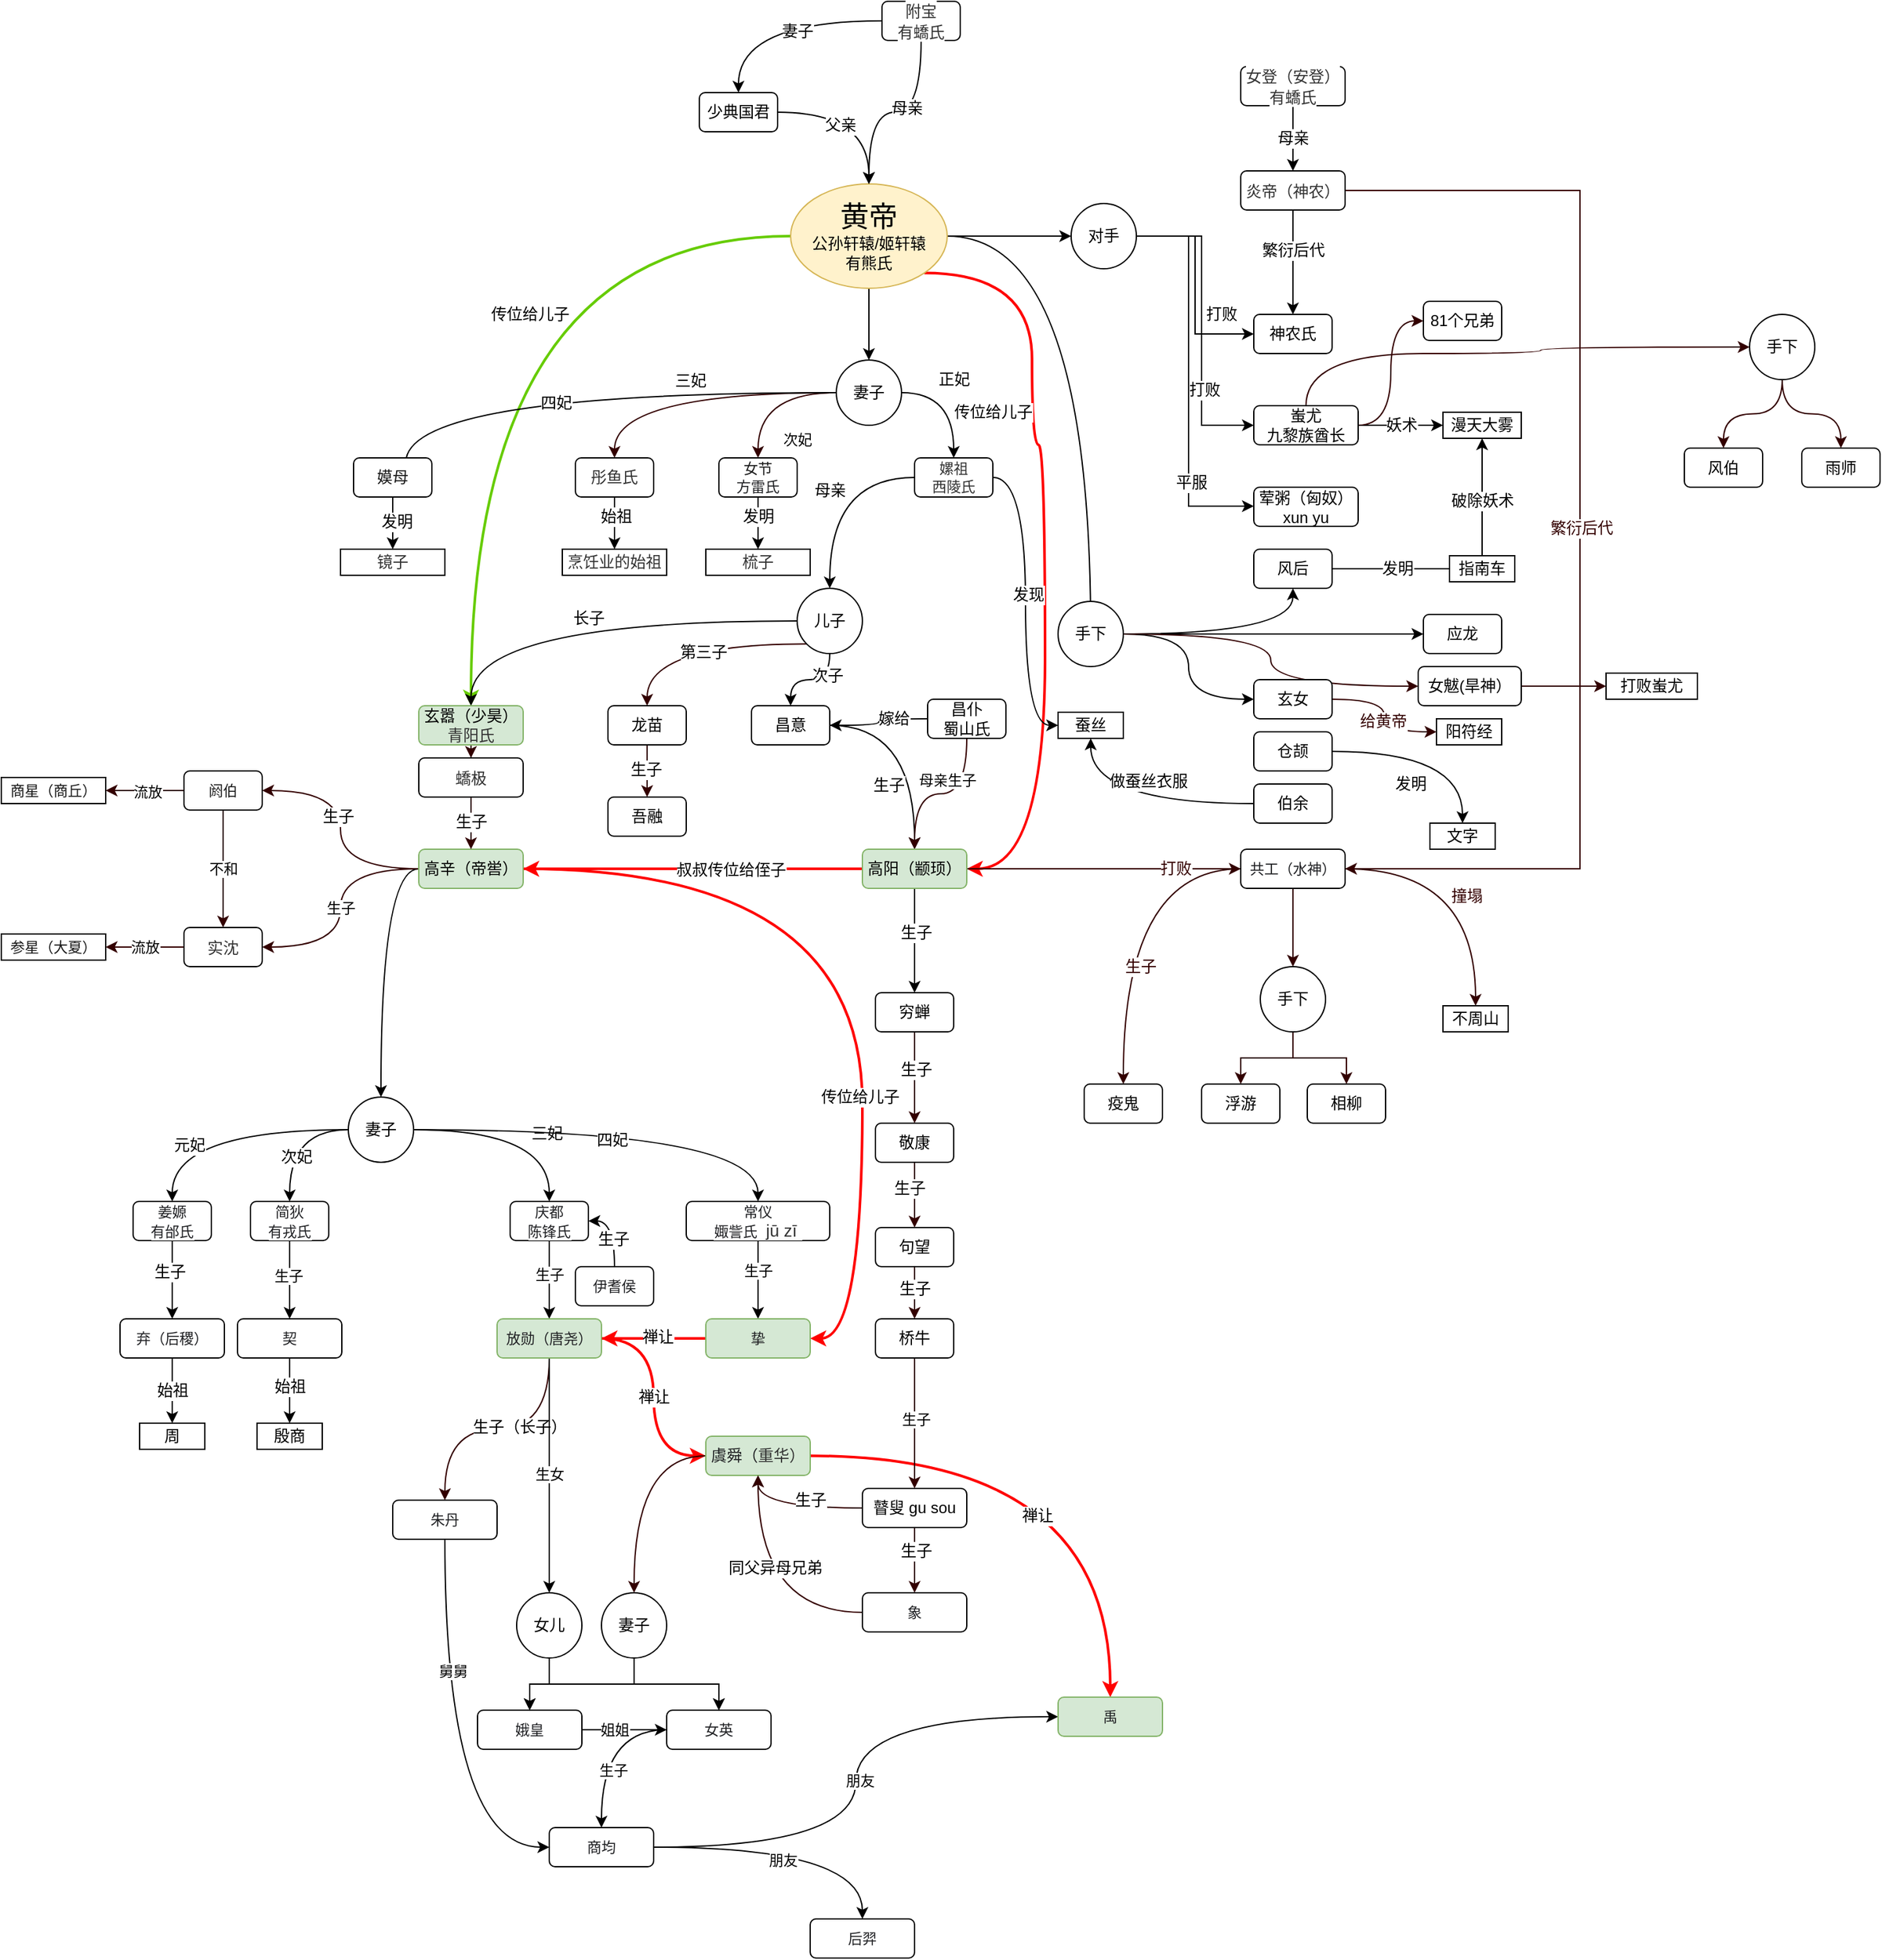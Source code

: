 <mxfile version="18.0.2" type="github" pages="4">
  <diagram id="Ar0kWiEjL53RKp8qV1HC" name="黄帝">
    <mxGraphModel dx="1183" dy="1937" grid="1" gridSize="10" guides="1" tooltips="1" connect="1" arrows="1" fold="1" page="1" pageScale="1" pageWidth="827" pageHeight="1169" math="0" shadow="0">
      <root>
        <mxCell id="0" />
        <mxCell id="1" parent="0" />
        <mxCell id="65cZlFvj0mOp-KRwFTWv-3" style="edgeStyle=orthogonalEdgeStyle;rounded=0;orthogonalLoop=1;jettySize=auto;html=1;fontSize=12;" parent="1" source="65cZlFvj0mOp-KRwFTWv-1" target="65cZlFvj0mOp-KRwFTWv-2" edge="1">
          <mxGeometry relative="1" as="geometry" />
        </mxCell>
        <mxCell id="65cZlFvj0mOp-KRwFTWv-35" style="edgeStyle=orthogonalEdgeStyle;curved=1;rounded=0;orthogonalLoop=1;jettySize=auto;html=1;entryX=0.5;entryY=0.6;entryDx=0;entryDy=0;fontSize=12;entryPerimeter=0;" parent="1" source="65cZlFvj0mOp-KRwFTWv-1" target="65cZlFvj0mOp-KRwFTWv-34" edge="1">
          <mxGeometry relative="1" as="geometry" />
        </mxCell>
        <mxCell id="65cZlFvj0mOp-KRwFTWv-116" style="edgeStyle=orthogonalEdgeStyle;curved=1;rounded=0;orthogonalLoop=1;jettySize=auto;html=1;fontSize=12;strokeColor=#66CC00;strokeWidth=2;" parent="1" source="65cZlFvj0mOp-KRwFTWv-1" target="65cZlFvj0mOp-KRwFTWv-64" edge="1">
          <mxGeometry relative="1" as="geometry" />
        </mxCell>
        <mxCell id="65cZlFvj0mOp-KRwFTWv-117" value="传位给儿子" style="edgeLabel;html=1;align=center;verticalAlign=middle;resizable=0;points=[];fontSize=12;" parent="65cZlFvj0mOp-KRwFTWv-116" vertex="1" connectable="0">
          <mxGeometry x="-0.24" y="42" relative="1" as="geometry">
            <mxPoint x="30" y="18" as="offset" />
          </mxGeometry>
        </mxCell>
        <mxCell id="65cZlFvj0mOp-KRwFTWv-118" style="edgeStyle=orthogonalEdgeStyle;curved=1;rounded=0;orthogonalLoop=1;jettySize=auto;html=1;exitX=1;exitY=1;exitDx=0;exitDy=0;entryX=1;entryY=0.5;entryDx=0;entryDy=0;fontSize=12;strokeWidth=2;strokeColor=#FF0000;" parent="1" source="65cZlFvj0mOp-KRwFTWv-1" target="65cZlFvj0mOp-KRwFTWv-71" edge="1">
          <mxGeometry relative="1" as="geometry">
            <Array as="points">
              <mxPoint x="1000" y="198" />
              <mxPoint x="1000" y="330" />
              <mxPoint x="1010" y="330" />
              <mxPoint x="1010" y="655" />
            </Array>
          </mxGeometry>
        </mxCell>
        <mxCell id="65cZlFvj0mOp-KRwFTWv-119" value="传位给儿子" style="edgeLabel;html=1;align=center;verticalAlign=middle;resizable=0;points=[];fontSize=12;" parent="65cZlFvj0mOp-KRwFTWv-118" vertex="1" connectable="0">
          <mxGeometry x="-0.408" y="-2" relative="1" as="geometry">
            <mxPoint x="-28" y="9" as="offset" />
          </mxGeometry>
        </mxCell>
        <mxCell id="65cZlFvj0mOp-KRwFTWv-145" style="edgeStyle=orthogonalEdgeStyle;curved=1;rounded=0;orthogonalLoop=1;jettySize=auto;html=1;fontSize=11;strokeColor=#330000;strokeWidth=1;startArrow=none;" parent="1" source="65cZlFvj0mOp-KRwFTWv-147" target="65cZlFvj0mOp-KRwFTWv-142" edge="1">
          <mxGeometry relative="1" as="geometry" />
        </mxCell>
        <mxCell id="65cZlFvj0mOp-KRwFTWv-146" value="次妃" style="edgeLabel;html=1;align=center;verticalAlign=middle;resizable=0;points=[];fontSize=11;" parent="65cZlFvj0mOp-KRwFTWv-145" vertex="1" connectable="0">
          <mxGeometry x="0.316" y="-1" relative="1" as="geometry">
            <mxPoint x="31" y="23" as="offset" />
          </mxGeometry>
        </mxCell>
        <mxCell id="hZrphyVDv4pvbZArS3AW-44" style="edgeStyle=orthogonalEdgeStyle;curved=1;rounded=0;orthogonalLoop=1;jettySize=auto;html=1;fontSize=12;" edge="1" parent="1" source="65cZlFvj0mOp-KRwFTWv-1" target="65cZlFvj0mOp-KRwFTWv-147">
          <mxGeometry relative="1" as="geometry" />
        </mxCell>
        <mxCell id="65cZlFvj0mOp-KRwFTWv-1" value="&lt;font style=&quot;font-size: 22px&quot;&gt;黄帝&lt;/font&gt;&lt;br&gt;公孙轩辕/姬轩辕&lt;br&gt;有熊氏" style="ellipse;whiteSpace=wrap;html=1;fillColor=#fff2cc;strokeColor=#d6b656;" parent="1" vertex="1">
          <mxGeometry x="815" y="130" width="120" height="80" as="geometry" />
        </mxCell>
        <mxCell id="65cZlFvj0mOp-KRwFTWv-7" style="edgeStyle=orthogonalEdgeStyle;rounded=0;orthogonalLoop=1;jettySize=auto;html=1;fontSize=12;entryX=0;entryY=0.5;entryDx=0;entryDy=0;" parent="1" source="65cZlFvj0mOp-KRwFTWv-2" target="65cZlFvj0mOp-KRwFTWv-4" edge="1">
          <mxGeometry relative="1" as="geometry" />
        </mxCell>
        <mxCell id="65cZlFvj0mOp-KRwFTWv-12" value="打败" style="edgeLabel;html=1;align=center;verticalAlign=middle;resizable=0;points=[];fontSize=12;" parent="65cZlFvj0mOp-KRwFTWv-7" vertex="1" connectable="0">
          <mxGeometry x="0.691" y="1" relative="1" as="geometry">
            <mxPoint y="-14" as="offset" />
          </mxGeometry>
        </mxCell>
        <mxCell id="65cZlFvj0mOp-KRwFTWv-8" style="edgeStyle=orthogonalEdgeStyle;rounded=0;orthogonalLoop=1;jettySize=auto;html=1;fontSize=12;" parent="1" source="65cZlFvj0mOp-KRwFTWv-2" target="65cZlFvj0mOp-KRwFTWv-5" edge="1">
          <mxGeometry relative="1" as="geometry">
            <Array as="points">
              <mxPoint x="1130" y="170" />
              <mxPoint x="1130" y="315" />
            </Array>
          </mxGeometry>
        </mxCell>
        <mxCell id="65cZlFvj0mOp-KRwFTWv-11" value="打败" style="edgeLabel;html=1;align=center;verticalAlign=middle;resizable=0;points=[];fontSize=12;" parent="65cZlFvj0mOp-KRwFTWv-8" vertex="1" connectable="0">
          <mxGeometry x="0.536" y="2" relative="1" as="geometry">
            <mxPoint y="-13" as="offset" />
          </mxGeometry>
        </mxCell>
        <mxCell id="65cZlFvj0mOp-KRwFTWv-9" style="edgeStyle=orthogonalEdgeStyle;rounded=0;orthogonalLoop=1;jettySize=auto;html=1;fontSize=12;" parent="1" source="65cZlFvj0mOp-KRwFTWv-2" target="65cZlFvj0mOp-KRwFTWv-6" edge="1">
          <mxGeometry relative="1" as="geometry">
            <Array as="points">
              <mxPoint x="1120" y="170" />
              <mxPoint x="1120" y="377" />
            </Array>
          </mxGeometry>
        </mxCell>
        <mxCell id="65cZlFvj0mOp-KRwFTWv-10" value="平服" style="edgeLabel;html=1;align=center;verticalAlign=middle;resizable=0;points=[];fontSize=12;" parent="65cZlFvj0mOp-KRwFTWv-9" vertex="1" connectable="0">
          <mxGeometry x="0.607" y="2" relative="1" as="geometry">
            <mxPoint y="-10" as="offset" />
          </mxGeometry>
        </mxCell>
        <mxCell id="65cZlFvj0mOp-KRwFTWv-2" value="对手" style="ellipse;whiteSpace=wrap;html=1;aspect=fixed;fontSize=12;" parent="1" vertex="1">
          <mxGeometry x="1030" y="145" width="50" height="50" as="geometry" />
        </mxCell>
        <mxCell id="65cZlFvj0mOp-KRwFTWv-4" value="神农氏" style="rounded=1;whiteSpace=wrap;html=1;fontSize=12;" parent="1" vertex="1">
          <mxGeometry x="1170" y="230" width="60" height="30" as="geometry" />
        </mxCell>
        <mxCell id="65cZlFvj0mOp-KRwFTWv-46" value="妖术" style="edgeStyle=orthogonalEdgeStyle;curved=1;rounded=0;orthogonalLoop=1;jettySize=auto;html=1;entryX=0;entryY=0.5;entryDx=0;entryDy=0;fontSize=12;" parent="1" source="65cZlFvj0mOp-KRwFTWv-5" target="65cZlFvj0mOp-KRwFTWv-45" edge="1">
          <mxGeometry relative="1" as="geometry" />
        </mxCell>
        <mxCell id="hZrphyVDv4pvbZArS3AW-82" style="edgeStyle=orthogonalEdgeStyle;curved=1;rounded=0;orthogonalLoop=1;jettySize=auto;html=1;entryX=0;entryY=0.5;entryDx=0;entryDy=0;fontSize=12;fontColor=#330000;strokeColor=#330000;strokeWidth=1;" edge="1" parent="1" source="65cZlFvj0mOp-KRwFTWv-5" target="hZrphyVDv4pvbZArS3AW-80">
          <mxGeometry relative="1" as="geometry">
            <Array as="points">
              <mxPoint x="1210" y="260" />
              <mxPoint x="1390" y="260" />
              <mxPoint x="1390" y="255" />
            </Array>
          </mxGeometry>
        </mxCell>
        <mxCell id="hZrphyVDv4pvbZArS3AW-93" style="edgeStyle=orthogonalEdgeStyle;curved=1;rounded=0;orthogonalLoop=1;jettySize=auto;html=1;entryX=0;entryY=0.5;entryDx=0;entryDy=0;fontSize=12;fontColor=#330000;strokeColor=#330000;strokeWidth=1;" edge="1" parent="1" source="65cZlFvj0mOp-KRwFTWv-5" target="hZrphyVDv4pvbZArS3AW-92">
          <mxGeometry relative="1" as="geometry" />
        </mxCell>
        <mxCell id="65cZlFvj0mOp-KRwFTWv-5" value="蚩尤&lt;br&gt;九黎族酋长" style="rounded=1;whiteSpace=wrap;html=1;fontSize=12;" parent="1" vertex="1">
          <mxGeometry x="1170" y="300" width="80" height="30" as="geometry" />
        </mxCell>
        <mxCell id="65cZlFvj0mOp-KRwFTWv-6" value="荤粥（匈奴）&lt;br&gt;xun yu" style="rounded=1;whiteSpace=wrap;html=1;fontSize=12;" parent="1" vertex="1">
          <mxGeometry x="1170" y="362.5" width="80" height="30" as="geometry" />
        </mxCell>
        <mxCell id="65cZlFvj0mOp-KRwFTWv-14" style="edgeStyle=orthogonalEdgeStyle;rounded=0;orthogonalLoop=1;jettySize=auto;html=1;fontSize=12;" parent="1" source="65cZlFvj0mOp-KRwFTWv-13" target="65cZlFvj0mOp-KRwFTWv-4" edge="1">
          <mxGeometry relative="1" as="geometry" />
        </mxCell>
        <mxCell id="65cZlFvj0mOp-KRwFTWv-15" value="繁衍后代" style="edgeLabel;html=1;align=center;verticalAlign=middle;resizable=0;points=[];fontSize=12;" parent="65cZlFvj0mOp-KRwFTWv-14" vertex="1" connectable="0">
          <mxGeometry x="-0.24" relative="1" as="geometry">
            <mxPoint as="offset" />
          </mxGeometry>
        </mxCell>
        <mxCell id="hZrphyVDv4pvbZArS3AW-60" style="edgeStyle=orthogonalEdgeStyle;rounded=0;orthogonalLoop=1;jettySize=auto;html=1;entryX=1;entryY=0.5;entryDx=0;entryDy=0;fontSize=12;fontColor=#FF0000;strokeColor=#330000;strokeWidth=1;" edge="1" parent="1" source="65cZlFvj0mOp-KRwFTWv-13" target="65cZlFvj0mOp-KRwFTWv-172">
          <mxGeometry relative="1" as="geometry">
            <Array as="points">
              <mxPoint x="1420" y="135" />
              <mxPoint x="1420" y="655" />
            </Array>
          </mxGeometry>
        </mxCell>
        <mxCell id="hZrphyVDv4pvbZArS3AW-61" value="繁衍后代" style="edgeLabel;html=1;align=center;verticalAlign=middle;resizable=0;points=[];fontSize=12;fontColor=#330000;" vertex="1" connectable="0" parent="hZrphyVDv4pvbZArS3AW-60">
          <mxGeometry x="-0.001" y="1" relative="1" as="geometry">
            <mxPoint y="-1" as="offset" />
          </mxGeometry>
        </mxCell>
        <mxCell id="65cZlFvj0mOp-KRwFTWv-13" value="&lt;span style=&quot;color: rgb(51 , 51 , 51) ; font-family: &amp;#34;helvetica neue&amp;#34; , &amp;#34;helvetica&amp;#34; , &amp;#34;arial&amp;#34; , &amp;#34;pingfang sc&amp;#34; , &amp;#34;hiragino sans gb&amp;#34; , &amp;#34;microsoft yahei&amp;#34; , &amp;#34;wenquanyi micro hei&amp;#34; , sans-serif ; text-indent: 28px ; background-color: rgb(255 , 255 , 255)&quot;&gt;炎帝（神农）&lt;/span&gt;" style="rounded=1;whiteSpace=wrap;html=1;fontSize=12;" parent="1" vertex="1">
          <mxGeometry x="1160" y="120" width="80" height="30" as="geometry" />
        </mxCell>
        <mxCell id="65cZlFvj0mOp-KRwFTWv-17" style="edgeStyle=orthogonalEdgeStyle;rounded=0;orthogonalLoop=1;jettySize=auto;html=1;fontSize=12;curved=1;" parent="1" source="65cZlFvj0mOp-KRwFTWv-16" target="65cZlFvj0mOp-KRwFTWv-1" edge="1">
          <mxGeometry relative="1" as="geometry" />
        </mxCell>
        <mxCell id="65cZlFvj0mOp-KRwFTWv-18" value="父亲" style="edgeLabel;html=1;align=center;verticalAlign=middle;resizable=0;points=[];fontSize=12;" parent="65cZlFvj0mOp-KRwFTWv-17" vertex="1" connectable="0">
          <mxGeometry x="-0.232" y="-9" relative="1" as="geometry">
            <mxPoint y="1" as="offset" />
          </mxGeometry>
        </mxCell>
        <mxCell id="65cZlFvj0mOp-KRwFTWv-16" value="少典国君" style="rounded=1;whiteSpace=wrap;html=1;fontSize=12;" parent="1" vertex="1">
          <mxGeometry x="745" y="60" width="60" height="30" as="geometry" />
        </mxCell>
        <mxCell id="65cZlFvj0mOp-KRwFTWv-20" style="edgeStyle=orthogonalEdgeStyle;curved=1;rounded=0;orthogonalLoop=1;jettySize=auto;html=1;fontSize=12;" parent="1" source="65cZlFvj0mOp-KRwFTWv-19" target="65cZlFvj0mOp-KRwFTWv-1" edge="1">
          <mxGeometry relative="1" as="geometry" />
        </mxCell>
        <mxCell id="65cZlFvj0mOp-KRwFTWv-21" value="母亲" style="edgeLabel;html=1;align=center;verticalAlign=middle;resizable=0;points=[];fontSize=12;" parent="65cZlFvj0mOp-KRwFTWv-20" vertex="1" connectable="0">
          <mxGeometry x="-0.123" y="-3" relative="1" as="geometry">
            <mxPoint as="offset" />
          </mxGeometry>
        </mxCell>
        <mxCell id="65cZlFvj0mOp-KRwFTWv-22" style="edgeStyle=orthogonalEdgeStyle;curved=1;rounded=0;orthogonalLoop=1;jettySize=auto;html=1;entryX=0.5;entryY=0;entryDx=0;entryDy=0;fontSize=12;" parent="1" source="65cZlFvj0mOp-KRwFTWv-19" target="65cZlFvj0mOp-KRwFTWv-16" edge="1">
          <mxGeometry relative="1" as="geometry" />
        </mxCell>
        <mxCell id="65cZlFvj0mOp-KRwFTWv-23" value="妻子" style="edgeLabel;html=1;align=center;verticalAlign=middle;resizable=0;points=[];fontSize=12;" parent="65cZlFvj0mOp-KRwFTWv-22" vertex="1" connectable="0">
          <mxGeometry x="-0.212" y="8" relative="1" as="geometry">
            <mxPoint as="offset" />
          </mxGeometry>
        </mxCell>
        <mxCell id="65cZlFvj0mOp-KRwFTWv-19" value="&lt;span style=&quot;color: rgb(51 , 51 , 51) ; font-family: &amp;#34;helvetica neue&amp;#34; , &amp;#34;helvetica&amp;#34; , &amp;#34;arial&amp;#34; , &amp;#34;pingfang sc&amp;#34; , &amp;#34;hiragino sans gb&amp;#34; , &amp;#34;microsoft yahei&amp;#34; , &amp;#34;wenquanyi micro hei&amp;#34; , sans-serif ; font-size: 12px ; text-indent: 28px ; background-color: rgb(255 , 255 , 255)&quot;&gt;附宝&lt;br&gt;&lt;/span&gt;&lt;span style=&quot;color: rgb(51 , 51 , 51) ; font-family: &amp;#34;helvetica neue&amp;#34; , &amp;#34;helvetica&amp;#34; , &amp;#34;arial&amp;#34; , &amp;#34;pingfang sc&amp;#34; , &amp;#34;hiragino sans gb&amp;#34; , &amp;#34;microsoft yahei&amp;#34; , &amp;#34;wenquanyi micro hei&amp;#34; , sans-serif ; text-indent: 28px ; background-color: rgb(255 , 255 , 255)&quot;&gt;有蟜氏&lt;/span&gt;&lt;span style=&quot;color: rgb(51 , 51 , 51) ; font-family: &amp;#34;helvetica neue&amp;#34; , &amp;#34;helvetica&amp;#34; , &amp;#34;arial&amp;#34; , &amp;#34;pingfang sc&amp;#34; , &amp;#34;hiragino sans gb&amp;#34; , &amp;#34;microsoft yahei&amp;#34; , &amp;#34;wenquanyi micro hei&amp;#34; , sans-serif ; font-size: 12px ; text-indent: 28px ; background-color: rgb(255 , 255 , 255)&quot;&gt;&lt;br style=&quot;font-size: 12px&quot;&gt;&lt;/span&gt;" style="rounded=1;whiteSpace=wrap;html=1;fontSize=12;" parent="1" vertex="1">
          <mxGeometry x="885" y="-10" width="60" height="30" as="geometry" />
        </mxCell>
        <mxCell id="65cZlFvj0mOp-KRwFTWv-32" value="母亲" style="edgeStyle=orthogonalEdgeStyle;curved=1;rounded=0;orthogonalLoop=1;jettySize=auto;html=1;entryX=0.5;entryY=0;entryDx=0;entryDy=0;fontSize=12;" parent="1" source="65cZlFvj0mOp-KRwFTWv-28" target="65cZlFvj0mOp-KRwFTWv-13" edge="1">
          <mxGeometry relative="1" as="geometry" />
        </mxCell>
        <mxCell id="65cZlFvj0mOp-KRwFTWv-28" value="&lt;span style=&quot;color: rgb(51 , 51 , 51) ; font-family: &amp;#34;helvetica neue&amp;#34; , &amp;#34;helvetica&amp;#34; , &amp;#34;arial&amp;#34; , &amp;#34;pingfang sc&amp;#34; , &amp;#34;hiragino sans gb&amp;#34; , &amp;#34;microsoft yahei&amp;#34; , &amp;#34;wenquanyi micro hei&amp;#34; , sans-serif ; font-size: 12px ; text-indent: 28px ; background-color: rgb(255 , 255 , 255)&quot;&gt;女登（安登）&lt;br&gt;&lt;/span&gt;&lt;span style=&quot;color: rgb(51 , 51 , 51) ; font-family: &amp;#34;helvetica neue&amp;#34; , &amp;#34;helvetica&amp;#34; , &amp;#34;arial&amp;#34; , &amp;#34;pingfang sc&amp;#34; , &amp;#34;hiragino sans gb&amp;#34; , &amp;#34;microsoft yahei&amp;#34; , &amp;#34;wenquanyi micro hei&amp;#34; , sans-serif ; text-indent: 28px ; background-color: rgb(255 , 255 , 255)&quot;&gt;有蟜氏&lt;/span&gt;&lt;span style=&quot;color: rgb(51 , 51 , 51) ; font-family: &amp;#34;helvetica neue&amp;#34; , &amp;#34;helvetica&amp;#34; , &amp;#34;arial&amp;#34; , &amp;#34;pingfang sc&amp;#34; , &amp;#34;hiragino sans gb&amp;#34; , &amp;#34;microsoft yahei&amp;#34; , &amp;#34;wenquanyi micro hei&amp;#34; , sans-serif ; font-size: 12px ; text-indent: 28px ; background-color: rgb(255 , 255 , 255)&quot;&gt;&lt;br style=&quot;font-size: 12px&quot;&gt;&lt;/span&gt;" style="rounded=1;whiteSpace=wrap;html=1;fontSize=12;" parent="1" vertex="1">
          <mxGeometry x="1160" y="40" width="80" height="30" as="geometry" />
        </mxCell>
        <mxCell id="65cZlFvj0mOp-KRwFTWv-39" style="edgeStyle=orthogonalEdgeStyle;curved=1;rounded=0;orthogonalLoop=1;jettySize=auto;html=1;fontSize=12;" parent="1" source="65cZlFvj0mOp-KRwFTWv-34" target="65cZlFvj0mOp-KRwFTWv-36" edge="1">
          <mxGeometry relative="1" as="geometry" />
        </mxCell>
        <mxCell id="65cZlFvj0mOp-KRwFTWv-40" style="edgeStyle=orthogonalEdgeStyle;curved=1;rounded=0;orthogonalLoop=1;jettySize=auto;html=1;fontSize=12;" parent="1" source="65cZlFvj0mOp-KRwFTWv-34" target="65cZlFvj0mOp-KRwFTWv-37" edge="1">
          <mxGeometry relative="1" as="geometry" />
        </mxCell>
        <mxCell id="65cZlFvj0mOp-KRwFTWv-41" style="edgeStyle=orthogonalEdgeStyle;curved=1;rounded=0;orthogonalLoop=1;jettySize=auto;html=1;entryX=0;entryY=0.5;entryDx=0;entryDy=0;fontSize=12;" parent="1" source="65cZlFvj0mOp-KRwFTWv-34" target="65cZlFvj0mOp-KRwFTWv-38" edge="1">
          <mxGeometry relative="1" as="geometry" />
        </mxCell>
        <mxCell id="hZrphyVDv4pvbZArS3AW-86" style="edgeStyle=orthogonalEdgeStyle;curved=1;rounded=0;orthogonalLoop=1;jettySize=auto;html=1;entryX=0;entryY=0.5;entryDx=0;entryDy=0;fontSize=12;fontColor=#330000;strokeColor=#330000;strokeWidth=1;" edge="1" parent="1" source="65cZlFvj0mOp-KRwFTWv-34" target="hZrphyVDv4pvbZArS3AW-85">
          <mxGeometry relative="1" as="geometry" />
        </mxCell>
        <mxCell id="65cZlFvj0mOp-KRwFTWv-34" value="手下" style="ellipse;whiteSpace=wrap;html=1;aspect=fixed;fontSize=12;" parent="1" vertex="1">
          <mxGeometry x="1020" y="450" width="50" height="50" as="geometry" />
        </mxCell>
        <mxCell id="65cZlFvj0mOp-KRwFTWv-43" style="edgeStyle=orthogonalEdgeStyle;curved=1;rounded=0;orthogonalLoop=1;jettySize=auto;html=1;entryX=0.4;entryY=0.5;entryDx=0;entryDy=0;entryPerimeter=0;fontSize=12;" parent="1" source="65cZlFvj0mOp-KRwFTWv-36" target="65cZlFvj0mOp-KRwFTWv-42" edge="1">
          <mxGeometry relative="1" as="geometry" />
        </mxCell>
        <mxCell id="65cZlFvj0mOp-KRwFTWv-44" value="发明" style="edgeLabel;html=1;align=center;verticalAlign=middle;resizable=0;points=[];fontSize=12;" parent="65cZlFvj0mOp-KRwFTWv-43" vertex="1" connectable="0">
          <mxGeometry x="-0.309" y="-1" relative="1" as="geometry">
            <mxPoint x="12" y="-1" as="offset" />
          </mxGeometry>
        </mxCell>
        <mxCell id="65cZlFvj0mOp-KRwFTWv-36" value="风后" style="rounded=1;whiteSpace=wrap;html=1;fontSize=12;" parent="1" vertex="1">
          <mxGeometry x="1170" y="410" width="60" height="30" as="geometry" />
        </mxCell>
        <mxCell id="65cZlFvj0mOp-KRwFTWv-37" value="应龙" style="rounded=1;whiteSpace=wrap;html=1;fontSize=12;" parent="1" vertex="1">
          <mxGeometry x="1300" y="460" width="60" height="30" as="geometry" />
        </mxCell>
        <mxCell id="hZrphyVDv4pvbZArS3AW-90" style="edgeStyle=orthogonalEdgeStyle;curved=1;rounded=0;orthogonalLoop=1;jettySize=auto;html=1;fontSize=12;fontColor=#330000;strokeColor=#330000;strokeWidth=1;" edge="1" parent="1" source="65cZlFvj0mOp-KRwFTWv-38" target="hZrphyVDv4pvbZArS3AW-89">
          <mxGeometry relative="1" as="geometry" />
        </mxCell>
        <mxCell id="hZrphyVDv4pvbZArS3AW-91" value="给黄帝" style="edgeLabel;html=1;align=center;verticalAlign=middle;resizable=0;points=[];fontSize=12;fontColor=#330000;" vertex="1" connectable="0" parent="hZrphyVDv4pvbZArS3AW-90">
          <mxGeometry x="0.057" y="-1" relative="1" as="geometry">
            <mxPoint y="1" as="offset" />
          </mxGeometry>
        </mxCell>
        <mxCell id="65cZlFvj0mOp-KRwFTWv-38" value="玄女" style="rounded=1;whiteSpace=wrap;html=1;fontSize=12;" parent="1" vertex="1">
          <mxGeometry x="1170" y="510" width="60" height="30" as="geometry" />
        </mxCell>
        <mxCell id="65cZlFvj0mOp-KRwFTWv-47" style="edgeStyle=orthogonalEdgeStyle;curved=1;rounded=0;orthogonalLoop=1;jettySize=auto;html=1;fontSize=12;" parent="1" source="65cZlFvj0mOp-KRwFTWv-42" target="65cZlFvj0mOp-KRwFTWv-45" edge="1">
          <mxGeometry relative="1" as="geometry" />
        </mxCell>
        <mxCell id="65cZlFvj0mOp-KRwFTWv-48" value="破除妖术" style="edgeLabel;html=1;align=center;verticalAlign=middle;resizable=0;points=[];fontSize=12;" parent="65cZlFvj0mOp-KRwFTWv-47" vertex="1" connectable="0">
          <mxGeometry x="0.236" y="1" relative="1" as="geometry">
            <mxPoint x="1" y="13" as="offset" />
          </mxGeometry>
        </mxCell>
        <mxCell id="65cZlFvj0mOp-KRwFTWv-42" value="指南车" style="rounded=0;whiteSpace=wrap;html=1;fontSize=12;" parent="1" vertex="1">
          <mxGeometry x="1320" y="415" width="50" height="20" as="geometry" />
        </mxCell>
        <mxCell id="65cZlFvj0mOp-KRwFTWv-45" value="漫天大雾" style="rounded=0;whiteSpace=wrap;html=1;fontSize=12;" parent="1" vertex="1">
          <mxGeometry x="1315" y="305" width="60" height="20" as="geometry" />
        </mxCell>
        <mxCell id="65cZlFvj0mOp-KRwFTWv-51" value="发明" style="edgeStyle=orthogonalEdgeStyle;curved=1;rounded=0;orthogonalLoop=1;jettySize=auto;html=1;fontSize=12;" parent="1" source="65cZlFvj0mOp-KRwFTWv-49" target="65cZlFvj0mOp-KRwFTWv-50" edge="1">
          <mxGeometry x="-0.226" y="-25" relative="1" as="geometry">
            <mxPoint as="offset" />
          </mxGeometry>
        </mxCell>
        <mxCell id="65cZlFvj0mOp-KRwFTWv-49" value="仓颉" style="rounded=1;whiteSpace=wrap;html=1;fontSize=12;" parent="1" vertex="1">
          <mxGeometry x="1170" y="550" width="60" height="30" as="geometry" />
        </mxCell>
        <mxCell id="65cZlFvj0mOp-KRwFTWv-50" value="文字" style="rounded=0;whiteSpace=wrap;html=1;fontSize=12;" parent="1" vertex="1">
          <mxGeometry x="1305" y="620" width="50" height="20" as="geometry" />
        </mxCell>
        <mxCell id="65cZlFvj0mOp-KRwFTWv-56" value="母亲" style="edgeStyle=orthogonalEdgeStyle;curved=1;rounded=0;orthogonalLoop=1;jettySize=auto;html=1;fontSize=12;" parent="1" source="65cZlFvj0mOp-KRwFTWv-52" target="65cZlFvj0mOp-KRwFTWv-55" edge="1">
          <mxGeometry relative="1" as="geometry" />
        </mxCell>
        <mxCell id="65cZlFvj0mOp-KRwFTWv-59" style="edgeStyle=orthogonalEdgeStyle;curved=1;rounded=0;orthogonalLoop=1;jettySize=auto;html=1;entryX=0;entryY=0.5;entryDx=0;entryDy=0;fontSize=12;" parent="1" source="65cZlFvj0mOp-KRwFTWv-52" target="65cZlFvj0mOp-KRwFTWv-58" edge="1">
          <mxGeometry relative="1" as="geometry" />
        </mxCell>
        <mxCell id="65cZlFvj0mOp-KRwFTWv-61" value="发现" style="edgeLabel;html=1;align=center;verticalAlign=middle;resizable=0;points=[];fontSize=12;" parent="65cZlFvj0mOp-KRwFTWv-59" vertex="1" connectable="0">
          <mxGeometry x="-0.04" y="2" relative="1" as="geometry">
            <mxPoint as="offset" />
          </mxGeometry>
        </mxCell>
        <mxCell id="65cZlFvj0mOp-KRwFTWv-52" value="&lt;span style=&quot;color: rgb(51 , 51 , 51) ; font-family: &amp;#34;arial&amp;#34; ; font-size: 11px ; background-color: rgb(255 , 255 , 255)&quot;&gt;嫘祖&lt;br&gt;西陵氏&lt;br&gt;&lt;/span&gt;" style="rounded=1;whiteSpace=wrap;html=1;fontSize=11;" parent="1" vertex="1">
          <mxGeometry x="910" y="340" width="60" height="30" as="geometry" />
        </mxCell>
        <mxCell id="65cZlFvj0mOp-KRwFTWv-66" style="edgeStyle=orthogonalEdgeStyle;curved=1;rounded=0;orthogonalLoop=1;jettySize=auto;html=1;fontSize=12;" parent="1" source="65cZlFvj0mOp-KRwFTWv-55" target="65cZlFvj0mOp-KRwFTWv-64" edge="1">
          <mxGeometry relative="1" as="geometry" />
        </mxCell>
        <mxCell id="hZrphyVDv4pvbZArS3AW-56" value="长子" style="edgeLabel;html=1;align=center;verticalAlign=middle;resizable=0;points=[];fontSize=12;" vertex="1" connectable="0" parent="65cZlFvj0mOp-KRwFTWv-66">
          <mxGeometry x="0.019" y="-2" relative="1" as="geometry">
            <mxPoint as="offset" />
          </mxGeometry>
        </mxCell>
        <mxCell id="65cZlFvj0mOp-KRwFTWv-67" style="edgeStyle=orthogonalEdgeStyle;curved=1;rounded=0;orthogonalLoop=1;jettySize=auto;html=1;fontSize=12;" parent="1" source="65cZlFvj0mOp-KRwFTWv-55" target="65cZlFvj0mOp-KRwFTWv-65" edge="1">
          <mxGeometry relative="1" as="geometry" />
        </mxCell>
        <mxCell id="hZrphyVDv4pvbZArS3AW-57" value="次子" style="edgeLabel;html=1;align=center;verticalAlign=middle;resizable=0;points=[];fontSize=12;" vertex="1" connectable="0" parent="65cZlFvj0mOp-KRwFTWv-67">
          <mxGeometry x="-0.53" y="-2" relative="1" as="geometry">
            <mxPoint as="offset" />
          </mxGeometry>
        </mxCell>
        <mxCell id="65cZlFvj0mOp-KRwFTWv-165" style="edgeStyle=orthogonalEdgeStyle;curved=1;rounded=0;orthogonalLoop=1;jettySize=auto;html=1;exitX=0;exitY=1;exitDx=0;exitDy=0;entryX=0.5;entryY=0;entryDx=0;entryDy=0;fontSize=12;strokeColor=#330000;strokeWidth=1;" parent="1" source="65cZlFvj0mOp-KRwFTWv-55" target="65cZlFvj0mOp-KRwFTWv-163" edge="1">
          <mxGeometry relative="1" as="geometry" />
        </mxCell>
        <mxCell id="65cZlFvj0mOp-KRwFTWv-168" value="第三子" style="edgeLabel;html=1;align=center;verticalAlign=middle;resizable=0;points=[];fontSize=12;" parent="65cZlFvj0mOp-KRwFTWv-165" vertex="1" connectable="0">
          <mxGeometry x="-0.064" y="6" relative="1" as="geometry">
            <mxPoint as="offset" />
          </mxGeometry>
        </mxCell>
        <mxCell id="65cZlFvj0mOp-KRwFTWv-55" value="儿子" style="ellipse;whiteSpace=wrap;html=1;aspect=fixed;fontSize=12;" parent="1" vertex="1">
          <mxGeometry x="820" y="440" width="50" height="50" as="geometry" />
        </mxCell>
        <mxCell id="65cZlFvj0mOp-KRwFTWv-58" value="蚕丝" style="rounded=0;whiteSpace=wrap;html=1;fontSize=12;" parent="1" vertex="1">
          <mxGeometry x="1020" y="535" width="50" height="20" as="geometry" />
        </mxCell>
        <mxCell id="65cZlFvj0mOp-KRwFTWv-62" style="edgeStyle=orthogonalEdgeStyle;curved=1;rounded=0;orthogonalLoop=1;jettySize=auto;html=1;entryX=0.5;entryY=1;entryDx=0;entryDy=0;fontSize=12;" parent="1" source="65cZlFvj0mOp-KRwFTWv-60" target="65cZlFvj0mOp-KRwFTWv-58" edge="1">
          <mxGeometry relative="1" as="geometry" />
        </mxCell>
        <mxCell id="65cZlFvj0mOp-KRwFTWv-63" value="做蚕丝衣服" style="edgeLabel;html=1;align=center;verticalAlign=middle;resizable=0;points=[];fontSize=12;" parent="65cZlFvj0mOp-KRwFTWv-62" vertex="1" connectable="0">
          <mxGeometry x="-0.067" y="-17" relative="1" as="geometry">
            <mxPoint as="offset" />
          </mxGeometry>
        </mxCell>
        <mxCell id="65cZlFvj0mOp-KRwFTWv-60" value="伯余" style="rounded=1;whiteSpace=wrap;html=1;fontSize=12;" parent="1" vertex="1">
          <mxGeometry x="1170" y="590" width="60" height="30" as="geometry" />
        </mxCell>
        <mxCell id="65cZlFvj0mOp-KRwFTWv-159" style="edgeStyle=orthogonalEdgeStyle;curved=1;rounded=0;orthogonalLoop=1;jettySize=auto;html=1;fontSize=12;strokeColor=#330000;strokeWidth=1;" parent="1" source="65cZlFvj0mOp-KRwFTWv-64" target="65cZlFvj0mOp-KRwFTWv-158" edge="1">
          <mxGeometry relative="1" as="geometry" />
        </mxCell>
        <mxCell id="65cZlFvj0mOp-KRwFTWv-161" value="生子" style="edgeLabel;html=1;align=center;verticalAlign=middle;resizable=0;points=[];fontSize=12;" parent="65cZlFvj0mOp-KRwFTWv-159" vertex="1" connectable="0">
          <mxGeometry x="-0.345" y="1" relative="1" as="geometry">
            <mxPoint as="offset" />
          </mxGeometry>
        </mxCell>
        <mxCell id="65cZlFvj0mOp-KRwFTWv-64" value="玄嚣（少昊）&lt;br&gt;&lt;span style=&quot;color: rgb(51 , 51 , 51) ; font-family: &amp;#34;helvetica neue&amp;#34; , &amp;#34;helvetica&amp;#34; , &amp;#34;arial&amp;#34; , &amp;#34;pingfang sc&amp;#34; , &amp;#34;hiragino sans gb&amp;#34; , &amp;#34;microsoft yahei&amp;#34; , &amp;#34;wenquanyi micro hei&amp;#34; , sans-serif&quot;&gt;青阳氏&lt;/span&gt;" style="rounded=1;whiteSpace=wrap;html=1;fontSize=12;fillColor=#d5e8d4;strokeColor=#82b366;" parent="1" vertex="1">
          <mxGeometry x="530" y="530" width="80" height="30" as="geometry" />
        </mxCell>
        <mxCell id="65cZlFvj0mOp-KRwFTWv-72" value="生子" style="edgeStyle=orthogonalEdgeStyle;curved=1;rounded=0;orthogonalLoop=1;jettySize=auto;html=1;fontSize=12;" parent="1" source="65cZlFvj0mOp-KRwFTWv-65" target="65cZlFvj0mOp-KRwFTWv-71" edge="1">
          <mxGeometry x="0.385" y="-20" relative="1" as="geometry">
            <mxPoint as="offset" />
          </mxGeometry>
        </mxCell>
        <mxCell id="65cZlFvj0mOp-KRwFTWv-65" value="昌意" style="rounded=1;whiteSpace=wrap;html=1;fontSize=12;" parent="1" vertex="1">
          <mxGeometry x="785" y="530" width="60" height="30" as="geometry" />
        </mxCell>
        <mxCell id="65cZlFvj0mOp-KRwFTWv-81" style="edgeStyle=orthogonalEdgeStyle;curved=1;rounded=0;orthogonalLoop=1;jettySize=auto;html=1;fontSize=12;" parent="1" source="65cZlFvj0mOp-KRwFTWv-68" target="65cZlFvj0mOp-KRwFTWv-80" edge="1">
          <mxGeometry relative="1" as="geometry" />
        </mxCell>
        <mxCell id="65cZlFvj0mOp-KRwFTWv-114" style="edgeStyle=orthogonalEdgeStyle;curved=1;rounded=0;orthogonalLoop=1;jettySize=auto;html=1;entryX=1;entryY=0.5;entryDx=0;entryDy=0;fontSize=12;strokeWidth=2;strokeColor=#FF0000;" parent="1" source="65cZlFvj0mOp-KRwFTWv-68" target="65cZlFvj0mOp-KRwFTWv-94" edge="1">
          <mxGeometry relative="1" as="geometry">
            <Array as="points">
              <mxPoint x="870" y="655" />
              <mxPoint x="870" y="1015" />
            </Array>
          </mxGeometry>
        </mxCell>
        <mxCell id="65cZlFvj0mOp-KRwFTWv-115" value="传位给儿子" style="edgeLabel;html=1;align=center;verticalAlign=middle;resizable=0;points=[];fontSize=12;" parent="65cZlFvj0mOp-KRwFTWv-114" vertex="1" connectable="0">
          <mxGeometry x="0.315" y="-2" relative="1" as="geometry">
            <mxPoint y="1" as="offset" />
          </mxGeometry>
        </mxCell>
        <mxCell id="65cZlFvj0mOp-KRwFTWv-126" style="edgeStyle=orthogonalEdgeStyle;curved=1;rounded=0;orthogonalLoop=1;jettySize=auto;html=1;entryX=1;entryY=0.5;entryDx=0;entryDy=0;fontSize=12;strokeColor=#330000;strokeWidth=1;" parent="1" source="65cZlFvj0mOp-KRwFTWv-68" target="65cZlFvj0mOp-KRwFTWv-125" edge="1">
          <mxGeometry relative="1" as="geometry" />
        </mxCell>
        <mxCell id="65cZlFvj0mOp-KRwFTWv-131" value="生子" style="edgeLabel;html=1;align=center;verticalAlign=middle;resizable=0;points=[];fontSize=12;" parent="65cZlFvj0mOp-KRwFTWv-126" vertex="1" connectable="0">
          <mxGeometry x="0.117" y="2" relative="1" as="geometry">
            <mxPoint as="offset" />
          </mxGeometry>
        </mxCell>
        <mxCell id="65cZlFvj0mOp-KRwFTWv-130" value="生子" style="edgeStyle=orthogonalEdgeStyle;curved=1;rounded=0;orthogonalLoop=1;jettySize=auto;html=1;entryX=1;entryY=0.5;entryDx=0;entryDy=0;fontSize=11;strokeColor=#330000;strokeWidth=1;" parent="1" source="65cZlFvj0mOp-KRwFTWv-68" target="65cZlFvj0mOp-KRwFTWv-129" edge="1">
          <mxGeometry relative="1" as="geometry" />
        </mxCell>
        <mxCell id="65cZlFvj0mOp-KRwFTWv-68" value="高辛（帝喾）" style="rounded=1;whiteSpace=wrap;html=1;fontSize=12;fillColor=#d5e8d4;strokeColor=#82b366;" parent="1" vertex="1">
          <mxGeometry x="530" y="640" width="80" height="30" as="geometry" />
        </mxCell>
        <mxCell id="65cZlFvj0mOp-KRwFTWv-70" value="嫁给" style="edgeStyle=orthogonalEdgeStyle;curved=1;rounded=0;orthogonalLoop=1;jettySize=auto;html=1;fontSize=12;" parent="1" source="65cZlFvj0mOp-KRwFTWv-69" target="65cZlFvj0mOp-KRwFTWv-65" edge="1">
          <mxGeometry x="-0.333" relative="1" as="geometry">
            <mxPoint as="offset" />
          </mxGeometry>
        </mxCell>
        <mxCell id="65cZlFvj0mOp-KRwFTWv-140" style="edgeStyle=orthogonalEdgeStyle;curved=1;rounded=0;orthogonalLoop=1;jettySize=auto;html=1;fontSize=11;strokeColor=#330000;strokeWidth=1;" parent="1" source="65cZlFvj0mOp-KRwFTWv-69" target="65cZlFvj0mOp-KRwFTWv-71" edge="1">
          <mxGeometry relative="1" as="geometry" />
        </mxCell>
        <mxCell id="65cZlFvj0mOp-KRwFTWv-141" value="母亲生子" style="edgeLabel;html=1;align=center;verticalAlign=middle;resizable=0;points=[];fontSize=11;" parent="65cZlFvj0mOp-KRwFTWv-140" vertex="1" connectable="0">
          <mxGeometry x="-0.084" relative="1" as="geometry">
            <mxPoint y="-11" as="offset" />
          </mxGeometry>
        </mxCell>
        <mxCell id="65cZlFvj0mOp-KRwFTWv-69" value="昌仆&lt;br&gt;蜀山氏" style="rounded=1;whiteSpace=wrap;html=1;fontSize=12;" parent="1" vertex="1">
          <mxGeometry x="920" y="525" width="60" height="30" as="geometry" />
        </mxCell>
        <mxCell id="65cZlFvj0mOp-KRwFTWv-74" style="edgeStyle=orthogonalEdgeStyle;curved=1;rounded=0;orthogonalLoop=1;jettySize=auto;html=1;fontSize=12;strokeColor=#FF0000;strokeWidth=2;" parent="1" source="65cZlFvj0mOp-KRwFTWv-71" target="65cZlFvj0mOp-KRwFTWv-68" edge="1">
          <mxGeometry relative="1" as="geometry" />
        </mxCell>
        <mxCell id="65cZlFvj0mOp-KRwFTWv-75" value="叔叔传位给侄子" style="edgeLabel;html=1;align=center;verticalAlign=middle;resizable=0;points=[];fontSize=12;" parent="65cZlFvj0mOp-KRwFTWv-74" vertex="1" connectable="0">
          <mxGeometry x="-0.222" y="1" relative="1" as="geometry">
            <mxPoint as="offset" />
          </mxGeometry>
        </mxCell>
        <mxCell id="65cZlFvj0mOp-KRwFTWv-77" style="edgeStyle=orthogonalEdgeStyle;curved=1;rounded=0;orthogonalLoop=1;jettySize=auto;html=1;fontSize=12;" parent="1" source="65cZlFvj0mOp-KRwFTWv-71" target="65cZlFvj0mOp-KRwFTWv-76" edge="1">
          <mxGeometry relative="1" as="geometry" />
        </mxCell>
        <mxCell id="65cZlFvj0mOp-KRwFTWv-78" value="生子" style="edgeLabel;html=1;align=center;verticalAlign=middle;resizable=0;points=[];fontSize=12;" parent="65cZlFvj0mOp-KRwFTWv-77" vertex="1" connectable="0">
          <mxGeometry x="-0.15" y="1" relative="1" as="geometry">
            <mxPoint as="offset" />
          </mxGeometry>
        </mxCell>
        <mxCell id="hZrphyVDv4pvbZArS3AW-62" style="edgeStyle=orthogonalEdgeStyle;rounded=0;orthogonalLoop=1;jettySize=auto;html=1;fontSize=12;fontColor=#330000;strokeColor=#330000;strokeWidth=1;" edge="1" parent="1" source="65cZlFvj0mOp-KRwFTWv-71" target="65cZlFvj0mOp-KRwFTWv-172">
          <mxGeometry relative="1" as="geometry" />
        </mxCell>
        <mxCell id="hZrphyVDv4pvbZArS3AW-63" value="打败" style="edgeLabel;html=1;align=center;verticalAlign=middle;resizable=0;points=[];fontSize=12;fontColor=#330000;" vertex="1" connectable="0" parent="hZrphyVDv4pvbZArS3AW-62">
          <mxGeometry x="0.406" relative="1" as="geometry">
            <mxPoint x="12" as="offset" />
          </mxGeometry>
        </mxCell>
        <mxCell id="65cZlFvj0mOp-KRwFTWv-71" value="高阳（颛顼）" style="rounded=1;whiteSpace=wrap;html=1;fontSize=12;fillColor=#d5e8d4;strokeColor=#82b366;" parent="1" vertex="1">
          <mxGeometry x="870" y="640" width="80" height="30" as="geometry" />
        </mxCell>
        <mxCell id="65cZlFvj0mOp-KRwFTWv-189" style="edgeStyle=orthogonalEdgeStyle;curved=1;rounded=0;orthogonalLoop=1;jettySize=auto;html=1;fontSize=12;strokeColor=#330000;strokeWidth=1;" parent="1" source="65cZlFvj0mOp-KRwFTWv-76" target="65cZlFvj0mOp-KRwFTWv-188" edge="1">
          <mxGeometry relative="1" as="geometry" />
        </mxCell>
        <mxCell id="65cZlFvj0mOp-KRwFTWv-194" value="生子" style="edgeLabel;html=1;align=center;verticalAlign=middle;resizable=0;points=[];fontSize=12;" parent="65cZlFvj0mOp-KRwFTWv-189" vertex="1" connectable="0">
          <mxGeometry x="-0.2" y="1" relative="1" as="geometry">
            <mxPoint y="1" as="offset" />
          </mxGeometry>
        </mxCell>
        <mxCell id="65cZlFvj0mOp-KRwFTWv-76" value="穷蝉" style="rounded=1;whiteSpace=wrap;html=1;fontSize=12;" parent="1" vertex="1">
          <mxGeometry x="880" y="750" width="60" height="30" as="geometry" />
        </mxCell>
        <mxCell id="65cZlFvj0mOp-KRwFTWv-89" style="edgeStyle=orthogonalEdgeStyle;curved=1;rounded=0;orthogonalLoop=1;jettySize=auto;html=1;fontSize=12;" parent="1" source="65cZlFvj0mOp-KRwFTWv-79" target="65cZlFvj0mOp-KRwFTWv-88" edge="1">
          <mxGeometry relative="1" as="geometry" />
        </mxCell>
        <mxCell id="65cZlFvj0mOp-KRwFTWv-90" value="生子" style="edgeLabel;html=1;align=center;verticalAlign=middle;resizable=0;points=[];fontSize=12;" parent="65cZlFvj0mOp-KRwFTWv-89" vertex="1" connectable="0">
          <mxGeometry x="-0.2" y="-2" relative="1" as="geometry">
            <mxPoint as="offset" />
          </mxGeometry>
        </mxCell>
        <mxCell id="65cZlFvj0mOp-KRwFTWv-79" value="&lt;span style=&quot;color: rgb(32 , 33 , 36) ; font-family: &amp;#34;menlo&amp;#34; , monospace ; font-size: 11px ; text-align: left ; background-color: rgb(255 , 255 , 255)&quot;&gt;姜嫄&lt;br&gt;有邰氏&lt;br&gt;&lt;/span&gt;" style="rounded=1;whiteSpace=wrap;html=1;fontSize=12;" parent="1" vertex="1">
          <mxGeometry x="311" y="910" width="60" height="30" as="geometry" />
        </mxCell>
        <mxCell id="65cZlFvj0mOp-KRwFTWv-82" style="edgeStyle=orthogonalEdgeStyle;curved=1;rounded=0;orthogonalLoop=1;jettySize=auto;html=1;fontSize=12;" parent="1" source="65cZlFvj0mOp-KRwFTWv-80" target="65cZlFvj0mOp-KRwFTWv-79" edge="1">
          <mxGeometry relative="1" as="geometry" />
        </mxCell>
        <mxCell id="65cZlFvj0mOp-KRwFTWv-83" value="元妃" style="edgeLabel;html=1;align=center;verticalAlign=middle;resizable=0;points=[];fontSize=12;" parent="65cZlFvj0mOp-KRwFTWv-82" vertex="1" connectable="0">
          <mxGeometry x="0.291" y="12" relative="1" as="geometry">
            <mxPoint as="offset" />
          </mxGeometry>
        </mxCell>
        <mxCell id="65cZlFvj0mOp-KRwFTWv-101" style="edgeStyle=orthogonalEdgeStyle;curved=1;rounded=0;orthogonalLoop=1;jettySize=auto;html=1;fontSize=12;" parent="1" source="65cZlFvj0mOp-KRwFTWv-80" target="65cZlFvj0mOp-KRwFTWv-84" edge="1">
          <mxGeometry relative="1" as="geometry" />
        </mxCell>
        <mxCell id="65cZlFvj0mOp-KRwFTWv-177" value="次妃" style="edgeLabel;html=1;align=center;verticalAlign=middle;resizable=0;points=[];fontSize=12;" parent="65cZlFvj0mOp-KRwFTWv-101" vertex="1" connectable="0">
          <mxGeometry x="0.31" y="5" relative="1" as="geometry">
            <mxPoint as="offset" />
          </mxGeometry>
        </mxCell>
        <mxCell id="65cZlFvj0mOp-KRwFTWv-102" style="edgeStyle=orthogonalEdgeStyle;curved=1;rounded=0;orthogonalLoop=1;jettySize=auto;html=1;fontSize=12;" parent="1" source="65cZlFvj0mOp-KRwFTWv-80" target="65cZlFvj0mOp-KRwFTWv-86" edge="1">
          <mxGeometry relative="1" as="geometry" />
        </mxCell>
        <mxCell id="65cZlFvj0mOp-KRwFTWv-178" value="三妃" style="edgeLabel;html=1;align=center;verticalAlign=middle;resizable=0;points=[];fontSize=12;" parent="65cZlFvj0mOp-KRwFTWv-102" vertex="1" connectable="0">
          <mxGeometry x="0.278" y="-3" relative="1" as="geometry">
            <mxPoint as="offset" />
          </mxGeometry>
        </mxCell>
        <mxCell id="65cZlFvj0mOp-KRwFTWv-103" style="edgeStyle=orthogonalEdgeStyle;curved=1;rounded=0;orthogonalLoop=1;jettySize=auto;html=1;entryX=0.5;entryY=0;entryDx=0;entryDy=0;fontSize=12;" parent="1" source="65cZlFvj0mOp-KRwFTWv-80" target="65cZlFvj0mOp-KRwFTWv-87" edge="1">
          <mxGeometry relative="1" as="geometry" />
        </mxCell>
        <mxCell id="65cZlFvj0mOp-KRwFTWv-179" value="四妃" style="edgeLabel;html=1;align=center;verticalAlign=middle;resizable=0;points=[];fontSize=12;" parent="65cZlFvj0mOp-KRwFTWv-103" vertex="1" connectable="0">
          <mxGeometry x="-0.048" y="-7" relative="1" as="geometry">
            <mxPoint y="1" as="offset" />
          </mxGeometry>
        </mxCell>
        <mxCell id="65cZlFvj0mOp-KRwFTWv-80" value="妻子" style="ellipse;whiteSpace=wrap;html=1;aspect=fixed;fontSize=12;" parent="1" vertex="1">
          <mxGeometry x="476" y="830" width="50" height="50" as="geometry" />
        </mxCell>
        <mxCell id="65cZlFvj0mOp-KRwFTWv-92" style="edgeStyle=orthogonalEdgeStyle;curved=1;rounded=0;orthogonalLoop=1;jettySize=auto;html=1;fontSize=12;" parent="1" source="65cZlFvj0mOp-KRwFTWv-84" target="65cZlFvj0mOp-KRwFTWv-91" edge="1">
          <mxGeometry relative="1" as="geometry" />
        </mxCell>
        <mxCell id="hZrphyVDv4pvbZArS3AW-11" value="生子" style="edgeLabel;html=1;align=center;verticalAlign=middle;resizable=0;points=[];" vertex="1" connectable="0" parent="65cZlFvj0mOp-KRwFTWv-92">
          <mxGeometry x="-0.1" y="-1" relative="1" as="geometry">
            <mxPoint as="offset" />
          </mxGeometry>
        </mxCell>
        <mxCell id="65cZlFvj0mOp-KRwFTWv-84" value="&lt;span style=&quot;color: rgb(32 , 33 , 36) ; font-family: &amp;#34;menlo&amp;#34; , monospace ; font-size: 11px ; text-align: left ; background-color: rgb(255 , 255 , 255)&quot;&gt;简狄&lt;br&gt;&lt;/span&gt;&lt;span style=&quot;color: rgb(32 , 33 , 36) ; font-family: &amp;#34;menlo&amp;#34; , monospace ; font-size: 11px ; text-align: left ; background-color: rgb(255 , 255 , 255)&quot;&gt;有戎氏&lt;br&gt;&lt;/span&gt;" style="rounded=1;whiteSpace=wrap;html=1;fontSize=12;" parent="1" vertex="1">
          <mxGeometry x="401" y="910" width="60" height="30" as="geometry" />
        </mxCell>
        <mxCell id="65cZlFvj0mOp-KRwFTWv-104" style="edgeStyle=orthogonalEdgeStyle;curved=1;rounded=0;orthogonalLoop=1;jettySize=auto;html=1;fontSize=12;" parent="1" source="65cZlFvj0mOp-KRwFTWv-86" target="65cZlFvj0mOp-KRwFTWv-93" edge="1">
          <mxGeometry relative="1" as="geometry" />
        </mxCell>
        <mxCell id="hZrphyVDv4pvbZArS3AW-12" value="生子" style="edgeLabel;html=1;align=center;verticalAlign=middle;resizable=0;points=[];" vertex="1" connectable="0" parent="65cZlFvj0mOp-KRwFTWv-104">
          <mxGeometry x="-0.133" relative="1" as="geometry">
            <mxPoint as="offset" />
          </mxGeometry>
        </mxCell>
        <mxCell id="65cZlFvj0mOp-KRwFTWv-86" value="&lt;span style=&quot;color: rgb(32 , 33 , 36) ; font-family: &amp;#34;menlo&amp;#34; , monospace ; font-size: 11px ; text-align: left ; background-color: rgb(255 , 255 , 255)&quot;&gt;庆都&lt;br&gt;&lt;/span&gt;&lt;span style=&quot;color: rgb(32 , 33 , 36) ; font-family: &amp;#34;menlo&amp;#34; , monospace ; font-size: 11px ; text-align: left ; background-color: rgb(255 , 255 , 255)&quot;&gt;陈锋氏&lt;br&gt;&lt;/span&gt;" style="rounded=1;whiteSpace=wrap;html=1;fontSize=12;" parent="1" vertex="1">
          <mxGeometry x="600" y="910" width="60" height="30" as="geometry" />
        </mxCell>
        <mxCell id="65cZlFvj0mOp-KRwFTWv-100" style="edgeStyle=orthogonalEdgeStyle;curved=1;rounded=0;orthogonalLoop=1;jettySize=auto;html=1;entryX=0.5;entryY=0;entryDx=0;entryDy=0;fontSize=12;" parent="1" source="65cZlFvj0mOp-KRwFTWv-87" target="65cZlFvj0mOp-KRwFTWv-94" edge="1">
          <mxGeometry relative="1" as="geometry" />
        </mxCell>
        <mxCell id="hZrphyVDv4pvbZArS3AW-13" value="生子" style="edgeLabel;html=1;align=center;verticalAlign=middle;resizable=0;points=[];" vertex="1" connectable="0" parent="65cZlFvj0mOp-KRwFTWv-100">
          <mxGeometry x="-0.233" relative="1" as="geometry">
            <mxPoint as="offset" />
          </mxGeometry>
        </mxCell>
        <mxCell id="65cZlFvj0mOp-KRwFTWv-87" value="&lt;span style=&quot;color: rgb(32 , 33 , 36) ; font-family: &amp;quot;menlo&amp;quot; , monospace ; font-size: 11px ; text-align: left ; background-color: rgb(255 , 255 , 255)&quot;&gt;常仪&lt;br&gt;&lt;/span&gt;&lt;span style=&quot;text-align: left ; background-color: rgb(255 , 255 , 255)&quot;&gt;&lt;font color=&quot;#202124&quot; face=&quot;menlo, monospace&quot;&gt;&lt;span style=&quot;font-size: 11px&quot;&gt;娵訾氏&amp;nbsp;&lt;/span&gt;&lt;/font&gt;&lt;/span&gt;&lt;span style=&quot;color: rgb(51, 51, 51); font-family: Arial, sans-serif; font-size: 13px; text-align: start; background-color: rgb(255, 255, 255);&quot;&gt;jū zī&amp;nbsp;&lt;/span&gt;&lt;span style=&quot;text-align: left ; background-color: rgb(255 , 255 , 255)&quot;&gt;&lt;br&gt;&lt;/span&gt;" style="rounded=1;whiteSpace=wrap;html=1;fontSize=12;" parent="1" vertex="1">
          <mxGeometry x="735" y="910" width="110" height="30" as="geometry" />
        </mxCell>
        <mxCell id="65cZlFvj0mOp-KRwFTWv-106" value="始祖" style="edgeStyle=orthogonalEdgeStyle;curved=1;rounded=0;orthogonalLoop=1;jettySize=auto;html=1;entryX=0.5;entryY=0;entryDx=0;entryDy=0;fontSize=12;" parent="1" source="65cZlFvj0mOp-KRwFTWv-88" target="65cZlFvj0mOp-KRwFTWv-105" edge="1">
          <mxGeometry relative="1" as="geometry" />
        </mxCell>
        <mxCell id="65cZlFvj0mOp-KRwFTWv-88" value="&lt;span style=&quot;color: rgb(32 , 33 , 36) ; font-family: &amp;#34;menlo&amp;#34; , monospace ; font-size: 11px ; text-align: left ; background-color: rgb(255 , 255 , 255)&quot;&gt;弃（后稷）&lt;/span&gt;&lt;span style=&quot;color: rgb(32 , 33 , 36) ; font-family: &amp;#34;menlo&amp;#34; , monospace ; font-size: 11px ; text-align: left ; background-color: rgb(255 , 255 , 255)&quot;&gt;&lt;br&gt;&lt;/span&gt;" style="rounded=1;whiteSpace=wrap;html=1;fontSize=12;" parent="1" vertex="1">
          <mxGeometry x="301" y="1000" width="80" height="30" as="geometry" />
        </mxCell>
        <mxCell id="65cZlFvj0mOp-KRwFTWv-108" style="edgeStyle=orthogonalEdgeStyle;curved=1;rounded=0;orthogonalLoop=1;jettySize=auto;html=1;fontSize=12;" parent="1" source="65cZlFvj0mOp-KRwFTWv-91" target="65cZlFvj0mOp-KRwFTWv-107" edge="1">
          <mxGeometry relative="1" as="geometry" />
        </mxCell>
        <mxCell id="65cZlFvj0mOp-KRwFTWv-109" value="始祖" style="edgeLabel;html=1;align=center;verticalAlign=middle;resizable=0;points=[];fontSize=12;" parent="65cZlFvj0mOp-KRwFTWv-108" vertex="1" connectable="0">
          <mxGeometry x="-0.14" relative="1" as="geometry">
            <mxPoint as="offset" />
          </mxGeometry>
        </mxCell>
        <mxCell id="65cZlFvj0mOp-KRwFTWv-91" value="&lt;span style=&quot;color: rgb(32 , 33 , 36) ; font-family: &amp;#34;menlo&amp;#34; , monospace ; font-size: 11px ; text-align: left ; background-color: rgb(255 , 255 , 255)&quot;&gt;契&lt;br&gt;&lt;/span&gt;" style="rounded=1;whiteSpace=wrap;html=1;fontSize=12;" parent="1" vertex="1">
          <mxGeometry x="391" y="1000" width="80" height="30" as="geometry" />
        </mxCell>
        <mxCell id="65cZlFvj0mOp-KRwFTWv-123" style="edgeStyle=orthogonalEdgeStyle;curved=1;rounded=0;orthogonalLoop=1;jettySize=auto;html=1;entryX=0;entryY=0.5;entryDx=0;entryDy=0;fontSize=12;strokeColor=#FF0000;strokeWidth=2;" parent="1" source="65cZlFvj0mOp-KRwFTWv-93" target="65cZlFvj0mOp-KRwFTWv-122" edge="1">
          <mxGeometry relative="1" as="geometry" />
        </mxCell>
        <mxCell id="65cZlFvj0mOp-KRwFTWv-124" value="禅让" style="edgeLabel;html=1;align=center;verticalAlign=middle;resizable=0;points=[];fontSize=12;" parent="65cZlFvj0mOp-KRwFTWv-123" vertex="1" connectable="0">
          <mxGeometry x="0.171" y="4" relative="1" as="geometry">
            <mxPoint x="-4" y="-15" as="offset" />
          </mxGeometry>
        </mxCell>
        <mxCell id="65cZlFvj0mOp-KRwFTWv-170" style="edgeStyle=orthogonalEdgeStyle;curved=1;rounded=0;orthogonalLoop=1;jettySize=auto;html=1;fontSize=12;strokeColor=#330000;strokeWidth=1;" parent="1" source="65cZlFvj0mOp-KRwFTWv-93" target="65cZlFvj0mOp-KRwFTWv-169" edge="1">
          <mxGeometry relative="1" as="geometry" />
        </mxCell>
        <mxCell id="65cZlFvj0mOp-KRwFTWv-171" value="生子（长子）" style="edgeLabel;html=1;align=center;verticalAlign=middle;resizable=0;points=[];fontSize=12;" parent="65cZlFvj0mOp-KRwFTWv-170" vertex="1" connectable="0">
          <mxGeometry x="-0.18" y="-2" relative="1" as="geometry">
            <mxPoint as="offset" />
          </mxGeometry>
        </mxCell>
        <mxCell id="hZrphyVDv4pvbZArS3AW-8" style="edgeStyle=orthogonalEdgeStyle;curved=1;rounded=0;orthogonalLoop=1;jettySize=auto;html=1;" edge="1" parent="1" source="65cZlFvj0mOp-KRwFTWv-93" target="hZrphyVDv4pvbZArS3AW-5">
          <mxGeometry relative="1" as="geometry" />
        </mxCell>
        <mxCell id="hZrphyVDv4pvbZArS3AW-14" value="生女" style="edgeLabel;html=1;align=center;verticalAlign=middle;resizable=0;points=[];" vertex="1" connectable="0" parent="hZrphyVDv4pvbZArS3AW-8">
          <mxGeometry x="-0.011" relative="1" as="geometry">
            <mxPoint as="offset" />
          </mxGeometry>
        </mxCell>
        <mxCell id="65cZlFvj0mOp-KRwFTWv-93" value="&lt;span style=&quot;color: rgb(32 , 33 , 36) ; font-family: &amp;#34;menlo&amp;#34; , monospace ; font-size: 11px ; text-align: left&quot;&gt;放勋（唐尧）&lt;br&gt;&lt;/span&gt;" style="rounded=1;whiteSpace=wrap;html=1;fontSize=12;fillColor=#D5E8D4;strokeColor=#82b366;" parent="1" vertex="1">
          <mxGeometry x="590" y="1000" width="80" height="30" as="geometry" />
        </mxCell>
        <mxCell id="65cZlFvj0mOp-KRwFTWv-112" style="edgeStyle=orthogonalEdgeStyle;curved=1;rounded=0;orthogonalLoop=1;jettySize=auto;html=1;fontSize=12;strokeColor=#FF0000;strokeWidth=2;" parent="1" source="65cZlFvj0mOp-KRwFTWv-94" target="65cZlFvj0mOp-KRwFTWv-93" edge="1">
          <mxGeometry relative="1" as="geometry" />
        </mxCell>
        <mxCell id="65cZlFvj0mOp-KRwFTWv-113" value="禅让" style="edgeLabel;html=1;align=center;verticalAlign=middle;resizable=0;points=[];fontSize=12;" parent="65cZlFvj0mOp-KRwFTWv-112" vertex="1" connectable="0">
          <mxGeometry x="-0.067" y="-1" relative="1" as="geometry">
            <mxPoint as="offset" />
          </mxGeometry>
        </mxCell>
        <mxCell id="65cZlFvj0mOp-KRwFTWv-94" value="&lt;span style=&quot;color: rgb(32 , 33 , 36) ; font-family: &amp;#34;menlo&amp;#34; , monospace ; font-size: 11px ; text-align: left&quot;&gt;挚&lt;br&gt;&lt;/span&gt;" style="rounded=1;whiteSpace=wrap;html=1;fontSize=12;fillColor=#d5e8d4;strokeColor=#82b366;" parent="1" vertex="1">
          <mxGeometry x="750" y="1000" width="80" height="30" as="geometry" />
        </mxCell>
        <mxCell id="65cZlFvj0mOp-KRwFTWv-97" style="edgeStyle=orthogonalEdgeStyle;curved=1;rounded=0;orthogonalLoop=1;jettySize=auto;html=1;entryX=1;entryY=0.5;entryDx=0;entryDy=0;fontSize=12;" parent="1" source="65cZlFvj0mOp-KRwFTWv-96" target="65cZlFvj0mOp-KRwFTWv-86" edge="1">
          <mxGeometry relative="1" as="geometry" />
        </mxCell>
        <mxCell id="65cZlFvj0mOp-KRwFTWv-98" value="生子" style="edgeLabel;html=1;align=center;verticalAlign=middle;resizable=0;points=[];fontSize=12;" parent="65cZlFvj0mOp-KRwFTWv-97" vertex="1" connectable="0">
          <mxGeometry x="-0.236" y="1" relative="1" as="geometry">
            <mxPoint as="offset" />
          </mxGeometry>
        </mxCell>
        <mxCell id="65cZlFvj0mOp-KRwFTWv-96" value="&lt;span style=&quot;color: rgb(32 , 33 , 36) ; font-family: &amp;#34;menlo&amp;#34; , monospace ; font-size: 11px ; text-align: left ; background-color: rgb(255 , 255 , 255)&quot;&gt;伊耆侯&lt;/span&gt;&lt;span style=&quot;color: rgb(32 , 33 , 36) ; font-family: &amp;#34;menlo&amp;#34; , monospace ; font-size: 11px ; text-align: left ; background-color: rgb(255 , 255 , 255)&quot;&gt;&lt;br&gt;&lt;/span&gt;" style="rounded=1;whiteSpace=wrap;html=1;fontSize=12;" parent="1" vertex="1">
          <mxGeometry x="650" y="960" width="60" height="30" as="geometry" />
        </mxCell>
        <mxCell id="65cZlFvj0mOp-KRwFTWv-105" value="周" style="rounded=0;whiteSpace=wrap;html=1;fontSize=12;" parent="1" vertex="1">
          <mxGeometry x="316" y="1080" width="50" height="20" as="geometry" />
        </mxCell>
        <mxCell id="65cZlFvj0mOp-KRwFTWv-107" value="殷商" style="rounded=0;whiteSpace=wrap;html=1;fontSize=12;" parent="1" vertex="1">
          <mxGeometry x="406" y="1080" width="50" height="20" as="geometry" />
        </mxCell>
        <mxCell id="65cZlFvj0mOp-KRwFTWv-180" style="edgeStyle=orthogonalEdgeStyle;curved=1;rounded=0;orthogonalLoop=1;jettySize=auto;html=1;fontSize=12;strokeColor=#330000;strokeWidth=1;" parent="1" source="65cZlFvj0mOp-KRwFTWv-122" target="65cZlFvj0mOp-KRwFTWv-176" edge="1">
          <mxGeometry relative="1" as="geometry" />
        </mxCell>
        <mxCell id="hZrphyVDv4pvbZArS3AW-28" style="edgeStyle=orthogonalEdgeStyle;curved=1;rounded=0;orthogonalLoop=1;jettySize=auto;html=1;strokeWidth=2;strokeColor=#FF0000;" edge="1" parent="1" source="65cZlFvj0mOp-KRwFTWv-122" target="hZrphyVDv4pvbZArS3AW-26">
          <mxGeometry relative="1" as="geometry" />
        </mxCell>
        <mxCell id="hZrphyVDv4pvbZArS3AW-58" value="禅让" style="edgeLabel;html=1;align=center;verticalAlign=middle;resizable=0;points=[];fontSize=12;" vertex="1" connectable="0" parent="hZrphyVDv4pvbZArS3AW-28">
          <mxGeometry x="-0.161" y="-46" relative="1" as="geometry">
            <mxPoint as="offset" />
          </mxGeometry>
        </mxCell>
        <mxCell id="65cZlFvj0mOp-KRwFTWv-122" value="&lt;span style=&quot;color: rgb(32, 33, 36); font-family: menlo, monospace; font-size: 12px; text-align: left;&quot;&gt;虞舜（&lt;/span&gt;&lt;span style=&quot;color: rgb(51, 51, 51); font-family: &amp;quot;PingFang SC&amp;quot;, &amp;quot;Lantinghei SC&amp;quot;, &amp;quot;Microsoft YaHei&amp;quot;, arial, 宋体, sans-serif, tahoma; font-size: 12px; text-align: start;&quot;&gt;重华）&lt;/span&gt;&lt;span style=&quot;color: rgb(32, 33, 36); font-family: menlo, monospace; font-size: 12px; text-align: left;&quot;&gt;&lt;br style=&quot;font-size: 12px;&quot;&gt;&lt;/span&gt;" style="rounded=1;whiteSpace=wrap;html=1;fontSize=12;fillColor=#D5E8D4;strokeColor=#82b366;" parent="1" vertex="1">
          <mxGeometry x="750" y="1090" width="80" height="30" as="geometry" />
        </mxCell>
        <mxCell id="65cZlFvj0mOp-KRwFTWv-133" style="edgeStyle=orthogonalEdgeStyle;curved=1;rounded=0;orthogonalLoop=1;jettySize=auto;html=1;fontSize=12;strokeColor=#330000;strokeWidth=1;" parent="1" source="65cZlFvj0mOp-KRwFTWv-125" target="65cZlFvj0mOp-KRwFTWv-132" edge="1">
          <mxGeometry relative="1" as="geometry" />
        </mxCell>
        <mxCell id="65cZlFvj0mOp-KRwFTWv-134" value="流放" style="edgeLabel;html=1;align=center;verticalAlign=middle;resizable=0;points=[];fontSize=11;" parent="65cZlFvj0mOp-KRwFTWv-133" vertex="1" connectable="0">
          <mxGeometry x="-0.067" y="1" relative="1" as="geometry">
            <mxPoint as="offset" />
          </mxGeometry>
        </mxCell>
        <mxCell id="65cZlFvj0mOp-KRwFTWv-138" style="edgeStyle=orthogonalEdgeStyle;curved=1;rounded=0;orthogonalLoop=1;jettySize=auto;html=1;fontSize=11;strokeColor=#330000;strokeWidth=1;" parent="1" source="65cZlFvj0mOp-KRwFTWv-125" target="65cZlFvj0mOp-KRwFTWv-129" edge="1">
          <mxGeometry relative="1" as="geometry" />
        </mxCell>
        <mxCell id="65cZlFvj0mOp-KRwFTWv-139" value="不和" style="edgeLabel;html=1;align=center;verticalAlign=middle;resizable=0;points=[];fontSize=11;" parent="65cZlFvj0mOp-KRwFTWv-138" vertex="1" connectable="0">
          <mxGeometry x="-0.011" relative="1" as="geometry">
            <mxPoint as="offset" />
          </mxGeometry>
        </mxCell>
        <mxCell id="65cZlFvj0mOp-KRwFTWv-125" value="&lt;span style=&quot;color: rgb(25, 25, 25); font-size: 11px; text-align: left; background-color: rgb(255, 255, 255);&quot;&gt;阏伯&lt;/span&gt;&lt;span style=&quot;color: rgb(32 , 33 , 36) ; font-family: &amp;quot;menlo&amp;quot; , monospace ; font-size: 11px ; text-align: left ; background-color: rgb(255 , 255 , 255)&quot;&gt;&lt;br style=&quot;font-size: 11px;&quot;&gt;&lt;/span&gt;" style="rounded=1;whiteSpace=wrap;html=1;fontSize=11;" parent="1" vertex="1">
          <mxGeometry x="350" y="580" width="60" height="30" as="geometry" />
        </mxCell>
        <mxCell id="65cZlFvj0mOp-KRwFTWv-136" style="edgeStyle=orthogonalEdgeStyle;curved=1;rounded=0;orthogonalLoop=1;jettySize=auto;html=1;fontSize=11;strokeColor=#330000;strokeWidth=1;" parent="1" source="65cZlFvj0mOp-KRwFTWv-129" target="65cZlFvj0mOp-KRwFTWv-135" edge="1">
          <mxGeometry relative="1" as="geometry" />
        </mxCell>
        <mxCell id="65cZlFvj0mOp-KRwFTWv-137" value="流放" style="edgeLabel;html=1;align=center;verticalAlign=middle;resizable=0;points=[];fontSize=11;" parent="65cZlFvj0mOp-KRwFTWv-136" vertex="1" connectable="0">
          <mxGeometry x="-0.2" y="-1" relative="1" as="geometry">
            <mxPoint x="-6" y="1" as="offset" />
          </mxGeometry>
        </mxCell>
        <mxCell id="65cZlFvj0mOp-KRwFTWv-129" value="&lt;span style=&quot;color: rgb(51, 51, 51); font-family: &amp;quot;helvetica neue&amp;quot;, helvetica, arial, &amp;quot;pingfang sc&amp;quot;, &amp;quot;hiragino sans gb&amp;quot;, &amp;quot;microsoft yahei&amp;quot;, &amp;quot;wenquanyi micro hei&amp;quot;, sans-serif; font-size: 12px; text-indent: 28px; background-color: rgb(255, 255, 255);&quot;&gt;实沈&lt;/span&gt;&lt;span style=&quot;color: rgb(32, 33, 36); font-family: menlo, monospace; font-size: 12px; text-align: left; background-color: rgb(255, 255, 255);&quot;&gt;&lt;br style=&quot;font-size: 12px;&quot;&gt;&lt;/span&gt;" style="rounded=1;whiteSpace=wrap;html=1;fontSize=12;" parent="1" vertex="1">
          <mxGeometry x="350" y="700" width="60" height="30" as="geometry" />
        </mxCell>
        <mxCell id="65cZlFvj0mOp-KRwFTWv-132" value="&lt;span style=&quot;color: rgb(25, 25, 25); font-size: 11px; text-align: left; background-color: rgb(255, 255, 255);&quot;&gt;商星（商丘）&lt;/span&gt;" style="rounded=0;whiteSpace=wrap;html=1;fontSize=11;" parent="1" vertex="1">
          <mxGeometry x="210" y="585" width="80" height="20" as="geometry" />
        </mxCell>
        <mxCell id="65cZlFvj0mOp-KRwFTWv-135" value="&lt;span style=&quot;color: rgb(25 , 25 , 25) ; font-size: 11px ; text-align: left ; background-color: rgb(255 , 255 , 255)&quot;&gt;参星（大夏）&lt;/span&gt;" style="rounded=0;whiteSpace=wrap;html=1;fontSize=11;" parent="1" vertex="1">
          <mxGeometry x="210" y="705" width="80" height="20" as="geometry" />
        </mxCell>
        <mxCell id="hZrphyVDv4pvbZArS3AW-47" style="edgeStyle=orthogonalEdgeStyle;curved=1;rounded=0;orthogonalLoop=1;jettySize=auto;html=1;fontSize=12;" edge="1" parent="1" source="65cZlFvj0mOp-KRwFTWv-142" target="hZrphyVDv4pvbZArS3AW-42">
          <mxGeometry relative="1" as="geometry" />
        </mxCell>
        <mxCell id="hZrphyVDv4pvbZArS3AW-53" value="发明" style="edgeLabel;html=1;align=center;verticalAlign=middle;resizable=0;points=[];fontSize=12;" vertex="1" connectable="0" parent="hZrphyVDv4pvbZArS3AW-47">
          <mxGeometry x="-0.25" relative="1" as="geometry">
            <mxPoint as="offset" />
          </mxGeometry>
        </mxCell>
        <mxCell id="65cZlFvj0mOp-KRwFTWv-142" value="&lt;span style=&quot;color: rgb(25 , 25 , 25) ; font-size: 11px ; text-align: left ; background-color: rgb(255 , 255 , 255)&quot;&gt;女节&lt;br&gt;&lt;/span&gt;&lt;span style=&quot;color: rgb(32 , 33 , 36) ; font-family: &amp;#34;menlo&amp;#34; , monospace ; font-size: 11px ; text-align: left ; background-color: rgb(255 , 255 , 255)&quot;&gt;方雷氏&lt;br style=&quot;font-size: 11px&quot;&gt;&lt;/span&gt;" style="rounded=1;whiteSpace=wrap;html=1;fontSize=11;" parent="1" vertex="1">
          <mxGeometry x="760" y="340" width="60" height="30" as="geometry" />
        </mxCell>
        <mxCell id="65cZlFvj0mOp-KRwFTWv-156" style="edgeStyle=orthogonalEdgeStyle;curved=1;rounded=0;orthogonalLoop=1;jettySize=auto;html=1;fontSize=12;strokeColor=#330000;strokeWidth=1;" parent="1" source="65cZlFvj0mOp-KRwFTWv-147" target="65cZlFvj0mOp-KRwFTWv-150" edge="1">
          <mxGeometry relative="1" as="geometry" />
        </mxCell>
        <mxCell id="65cZlFvj0mOp-KRwFTWv-157" value="三妃" style="edgeLabel;html=1;align=center;verticalAlign=middle;resizable=0;points=[];fontSize=12;" parent="65cZlFvj0mOp-KRwFTWv-156" vertex="1" connectable="0">
          <mxGeometry x="0.02" y="-9" relative="1" as="geometry">
            <mxPoint as="offset" />
          </mxGeometry>
        </mxCell>
        <mxCell id="hZrphyVDv4pvbZArS3AW-45" style="edgeStyle=orthogonalEdgeStyle;curved=1;rounded=0;orthogonalLoop=1;jettySize=auto;html=1;entryX=0.5;entryY=0;entryDx=0;entryDy=0;fontSize=12;" edge="1" parent="1" source="65cZlFvj0mOp-KRwFTWv-147" target="65cZlFvj0mOp-KRwFTWv-52">
          <mxGeometry relative="1" as="geometry" />
        </mxCell>
        <mxCell id="hZrphyVDv4pvbZArS3AW-46" value="正妃" style="edgeLabel;html=1;align=center;verticalAlign=middle;resizable=0;points=[];fontSize=12;" vertex="1" connectable="0" parent="hZrphyVDv4pvbZArS3AW-45">
          <mxGeometry x="-0.128" y="11" relative="1" as="geometry">
            <mxPoint x="1" y="1" as="offset" />
          </mxGeometry>
        </mxCell>
        <mxCell id="hZrphyVDv4pvbZArS3AW-49" style="edgeStyle=orthogonalEdgeStyle;curved=1;rounded=0;orthogonalLoop=1;jettySize=auto;html=1;entryX=0.667;entryY=0.333;entryDx=0;entryDy=0;entryPerimeter=0;fontSize=12;" edge="1" parent="1" source="65cZlFvj0mOp-KRwFTWv-147" target="65cZlFvj0mOp-KRwFTWv-153">
          <mxGeometry relative="1" as="geometry" />
        </mxCell>
        <mxCell id="hZrphyVDv4pvbZArS3AW-50" value="四妃" style="edgeLabel;html=1;align=center;verticalAlign=middle;resizable=0;points=[];fontSize=12;" vertex="1" connectable="0" parent="hZrphyVDv4pvbZArS3AW-49">
          <mxGeometry x="0.103" y="8" relative="1" as="geometry">
            <mxPoint as="offset" />
          </mxGeometry>
        </mxCell>
        <mxCell id="65cZlFvj0mOp-KRwFTWv-147" value="妻子" style="ellipse;whiteSpace=wrap;html=1;aspect=fixed;fontSize=12;" parent="1" vertex="1">
          <mxGeometry x="850" y="265" width="50" height="50" as="geometry" />
        </mxCell>
        <mxCell id="hZrphyVDv4pvbZArS3AW-48" style="edgeStyle=orthogonalEdgeStyle;curved=1;rounded=0;orthogonalLoop=1;jettySize=auto;html=1;fontSize=12;" edge="1" parent="1" source="65cZlFvj0mOp-KRwFTWv-150" target="hZrphyVDv4pvbZArS3AW-39">
          <mxGeometry relative="1" as="geometry" />
        </mxCell>
        <mxCell id="hZrphyVDv4pvbZArS3AW-52" value="始祖" style="edgeLabel;html=1;align=center;verticalAlign=middle;resizable=0;points=[];fontSize=12;" vertex="1" connectable="0" parent="hZrphyVDv4pvbZArS3AW-48">
          <mxGeometry x="-0.25" y="1" relative="1" as="geometry">
            <mxPoint as="offset" />
          </mxGeometry>
        </mxCell>
        <mxCell id="65cZlFvj0mOp-KRwFTWv-150" value="&lt;span style=&quot;color: rgb(51 , 51 , 51) ; font-size: 12px ; background-color: rgb(255 , 255 , 255)&quot;&gt;彤鱼氏&lt;/span&gt;&lt;span style=&quot;color: rgb(32 , 33 , 36) ; font-family: &amp;#34;menlo&amp;#34; , monospace ; font-size: 12px ; text-align: left ; background-color: rgb(255 , 255 , 255)&quot;&gt;&lt;br style=&quot;font-size: 12px&quot;&gt;&lt;/span&gt;" style="rounded=1;whiteSpace=wrap;html=1;fontSize=12;" parent="1" vertex="1">
          <mxGeometry x="650" y="340" width="60" height="30" as="geometry" />
        </mxCell>
        <mxCell id="hZrphyVDv4pvbZArS3AW-41" style="edgeStyle=orthogonalEdgeStyle;curved=1;rounded=0;orthogonalLoop=1;jettySize=auto;html=1;fontSize=12;" edge="1" parent="1" source="65cZlFvj0mOp-KRwFTWv-153" target="hZrphyVDv4pvbZArS3AW-40">
          <mxGeometry relative="1" as="geometry" />
        </mxCell>
        <mxCell id="hZrphyVDv4pvbZArS3AW-51" value="发明" style="edgeLabel;html=1;align=center;verticalAlign=middle;resizable=0;points=[];fontSize=12;" vertex="1" connectable="0" parent="hZrphyVDv4pvbZArS3AW-41">
          <mxGeometry x="-0.05" y="3" relative="1" as="geometry">
            <mxPoint as="offset" />
          </mxGeometry>
        </mxCell>
        <mxCell id="65cZlFvj0mOp-KRwFTWv-153" value="&lt;span style=&quot;text-align: left ; background-color: rgb(255 , 255 , 255)&quot;&gt;&lt;font color=&quot;#191919&quot; face=&quot;menlo, monospace&quot;&gt;嫫母&lt;/font&gt;&lt;br style=&quot;font-size: 12px&quot;&gt;&lt;/span&gt;" style="rounded=1;whiteSpace=wrap;html=1;fontSize=12;" parent="1" vertex="1">
          <mxGeometry x="480" y="340" width="60" height="30" as="geometry" />
        </mxCell>
        <mxCell id="65cZlFvj0mOp-KRwFTWv-160" style="edgeStyle=orthogonalEdgeStyle;curved=1;rounded=0;orthogonalLoop=1;jettySize=auto;html=1;fontSize=12;strokeColor=#330000;strokeWidth=1;" parent="1" source="65cZlFvj0mOp-KRwFTWv-158" target="65cZlFvj0mOp-KRwFTWv-68" edge="1">
          <mxGeometry relative="1" as="geometry" />
        </mxCell>
        <mxCell id="65cZlFvj0mOp-KRwFTWv-162" value="生子" style="edgeLabel;html=1;align=center;verticalAlign=middle;resizable=0;points=[];fontSize=12;" parent="65cZlFvj0mOp-KRwFTWv-160" vertex="1" connectable="0">
          <mxGeometry x="-0.04" relative="1" as="geometry">
            <mxPoint as="offset" />
          </mxGeometry>
        </mxCell>
        <mxCell id="65cZlFvj0mOp-KRwFTWv-158" value="&lt;span style=&quot;color: rgb(51 , 51 , 51) ; font-family: &amp;#34;helvetica neue&amp;#34; , &amp;#34;helvetica&amp;#34; , &amp;#34;arial&amp;#34; , &amp;#34;pingfang sc&amp;#34; , &amp;#34;hiragino sans gb&amp;#34; , &amp;#34;microsoft yahei&amp;#34; , &amp;#34;wenquanyi micro hei&amp;#34; , sans-serif ; background-color: rgb(255 , 255 , 255)&quot;&gt;蟜极&lt;/span&gt;" style="rounded=1;whiteSpace=wrap;html=1;fontSize=12;" parent="1" vertex="1">
          <mxGeometry x="530" y="570" width="80" height="30" as="geometry" />
        </mxCell>
        <mxCell id="65cZlFvj0mOp-KRwFTWv-166" style="edgeStyle=orthogonalEdgeStyle;curved=1;rounded=0;orthogonalLoop=1;jettySize=auto;html=1;fontSize=12;strokeColor=#330000;strokeWidth=1;" parent="1" source="65cZlFvj0mOp-KRwFTWv-163" target="65cZlFvj0mOp-KRwFTWv-164" edge="1">
          <mxGeometry relative="1" as="geometry" />
        </mxCell>
        <mxCell id="65cZlFvj0mOp-KRwFTWv-167" value="生子" style="edgeLabel;html=1;align=center;verticalAlign=middle;resizable=0;points=[];fontSize=12;" parent="65cZlFvj0mOp-KRwFTWv-166" vertex="1" connectable="0">
          <mxGeometry x="-0.044" y="-1" relative="1" as="geometry">
            <mxPoint as="offset" />
          </mxGeometry>
        </mxCell>
        <mxCell id="65cZlFvj0mOp-KRwFTWv-163" value="龙苗" style="rounded=1;whiteSpace=wrap;html=1;fontSize=12;" parent="1" vertex="1">
          <mxGeometry x="675" y="530" width="60" height="30" as="geometry" />
        </mxCell>
        <mxCell id="65cZlFvj0mOp-KRwFTWv-164" value="吾融" style="rounded=1;whiteSpace=wrap;html=1;fontSize=12;" parent="1" vertex="1">
          <mxGeometry x="675" y="600" width="60" height="30" as="geometry" />
        </mxCell>
        <mxCell id="hZrphyVDv4pvbZArS3AW-21" style="edgeStyle=orthogonalEdgeStyle;curved=1;rounded=0;orthogonalLoop=1;jettySize=auto;html=1;entryX=0;entryY=0.5;entryDx=0;entryDy=0;exitX=0.5;exitY=1;exitDx=0;exitDy=0;" edge="1" parent="1" source="65cZlFvj0mOp-KRwFTWv-169" target="hZrphyVDv4pvbZArS3AW-15">
          <mxGeometry relative="1" as="geometry" />
        </mxCell>
        <mxCell id="hZrphyVDv4pvbZArS3AW-22" value="舅舅" style="edgeLabel;html=1;align=center;verticalAlign=middle;resizable=0;points=[];" vertex="1" connectable="0" parent="hZrphyVDv4pvbZArS3AW-21">
          <mxGeometry x="-0.361" y="6" relative="1" as="geometry">
            <mxPoint as="offset" />
          </mxGeometry>
        </mxCell>
        <mxCell id="65cZlFvj0mOp-KRwFTWv-169" value="&lt;span style=&quot;color: rgb(32 , 33 , 36) ; font-family: &amp;#34;menlo&amp;#34; , monospace ; font-size: 11px ; text-align: left ; background-color: rgb(255 , 255 , 255)&quot;&gt;朱丹&lt;br&gt;&lt;/span&gt;" style="rounded=1;whiteSpace=wrap;html=1;fontSize=12;" parent="1" vertex="1">
          <mxGeometry x="510" y="1139" width="80" height="30" as="geometry" />
        </mxCell>
        <mxCell id="hZrphyVDv4pvbZArS3AW-66" style="edgeStyle=orthogonalEdgeStyle;rounded=0;orthogonalLoop=1;jettySize=auto;html=1;fontSize=12;fontColor=#330000;strokeColor=#330000;strokeWidth=1;" edge="1" parent="1" source="65cZlFvj0mOp-KRwFTWv-172" target="hZrphyVDv4pvbZArS3AW-64">
          <mxGeometry relative="1" as="geometry" />
        </mxCell>
        <mxCell id="hZrphyVDv4pvbZArS3AW-71" style="edgeStyle=orthogonalEdgeStyle;rounded=0;orthogonalLoop=1;jettySize=auto;html=1;fontSize=12;fontColor=#330000;strokeColor=#330000;strokeWidth=1;curved=1;" edge="1" parent="1" source="65cZlFvj0mOp-KRwFTWv-172" target="hZrphyVDv4pvbZArS3AW-70">
          <mxGeometry relative="1" as="geometry" />
        </mxCell>
        <mxCell id="hZrphyVDv4pvbZArS3AW-72" value="生子" style="edgeLabel;html=1;align=center;verticalAlign=middle;resizable=0;points=[];fontSize=12;fontColor=#330000;" vertex="1" connectable="0" parent="hZrphyVDv4pvbZArS3AW-71">
          <mxGeometry x="0.29" y="13" relative="1" as="geometry">
            <mxPoint as="offset" />
          </mxGeometry>
        </mxCell>
        <mxCell id="hZrphyVDv4pvbZArS3AW-74" style="edgeStyle=orthogonalEdgeStyle;curved=1;rounded=0;orthogonalLoop=1;jettySize=auto;html=1;fontSize=12;fontColor=#330000;strokeColor=#330000;strokeWidth=1;" edge="1" parent="1" source="65cZlFvj0mOp-KRwFTWv-172" target="hZrphyVDv4pvbZArS3AW-73">
          <mxGeometry relative="1" as="geometry" />
        </mxCell>
        <mxCell id="hZrphyVDv4pvbZArS3AW-75" value="撞塌" style="edgeLabel;html=1;align=center;verticalAlign=middle;resizable=0;points=[];fontSize=12;fontColor=#330000;" vertex="1" connectable="0" parent="hZrphyVDv4pvbZArS3AW-74">
          <mxGeometry x="-0.106" y="-21" relative="1" as="geometry">
            <mxPoint x="1" as="offset" />
          </mxGeometry>
        </mxCell>
        <mxCell id="65cZlFvj0mOp-KRwFTWv-172" value="&lt;span style=&quot;color: rgb(32 , 33 , 36) ; font-family: &amp;quot;menlo&amp;quot; , monospace ; font-size: 11px ; text-align: left ; background-color: rgb(255 , 255 , 255)&quot;&gt;共工（水神）&lt;br&gt;&lt;/span&gt;" style="rounded=1;whiteSpace=wrap;html=1;fontSize=12;" parent="1" vertex="1">
          <mxGeometry x="1160" y="640" width="80" height="30" as="geometry" />
        </mxCell>
        <mxCell id="hZrphyVDv4pvbZArS3AW-2" style="edgeStyle=orthogonalEdgeStyle;rounded=0;orthogonalLoop=1;jettySize=auto;html=1;" edge="1" parent="1" source="65cZlFvj0mOp-KRwFTWv-176" target="65cZlFvj0mOp-KRwFTWv-181">
          <mxGeometry relative="1" as="geometry">
            <Array as="points">
              <mxPoint x="695" y="1280" />
              <mxPoint x="615" y="1280" />
            </Array>
          </mxGeometry>
        </mxCell>
        <mxCell id="hZrphyVDv4pvbZArS3AW-3" style="edgeStyle=orthogonalEdgeStyle;rounded=0;orthogonalLoop=1;jettySize=auto;html=1;" edge="1" parent="1" source="65cZlFvj0mOp-KRwFTWv-176" target="65cZlFvj0mOp-KRwFTWv-182">
          <mxGeometry relative="1" as="geometry" />
        </mxCell>
        <mxCell id="65cZlFvj0mOp-KRwFTWv-176" value="妻子" style="ellipse;whiteSpace=wrap;html=1;aspect=fixed;fontSize=12;" parent="1" vertex="1">
          <mxGeometry x="670" y="1210" width="50" height="50" as="geometry" />
        </mxCell>
        <mxCell id="hZrphyVDv4pvbZArS3AW-23" style="edgeStyle=orthogonalEdgeStyle;curved=1;rounded=0;orthogonalLoop=1;jettySize=auto;html=1;" edge="1" parent="1" source="65cZlFvj0mOp-KRwFTWv-181" target="65cZlFvj0mOp-KRwFTWv-182">
          <mxGeometry relative="1" as="geometry" />
        </mxCell>
        <mxCell id="hZrphyVDv4pvbZArS3AW-24" value="姐姐" style="edgeLabel;html=1;align=center;verticalAlign=middle;resizable=0;points=[];" vertex="1" connectable="0" parent="hZrphyVDv4pvbZArS3AW-23">
          <mxGeometry x="-0.169" relative="1" as="geometry">
            <mxPoint x="-2" as="offset" />
          </mxGeometry>
        </mxCell>
        <mxCell id="65cZlFvj0mOp-KRwFTWv-181" value="&lt;span style=&quot;color: rgb(32 , 33 , 36) ; font-family: &amp;#34;menlo&amp;#34; , monospace ; font-size: 11px ; text-align: left ; background-color: rgb(255 , 255 , 255)&quot;&gt;娥皇&lt;br&gt;&lt;/span&gt;" style="rounded=1;whiteSpace=wrap;html=1;fontSize=12;" parent="1" vertex="1">
          <mxGeometry x="575" y="1300" width="80" height="30" as="geometry" />
        </mxCell>
        <mxCell id="hZrphyVDv4pvbZArS3AW-19" style="edgeStyle=orthogonalEdgeStyle;curved=1;rounded=0;orthogonalLoop=1;jettySize=auto;html=1;" edge="1" parent="1" source="65cZlFvj0mOp-KRwFTWv-182" target="hZrphyVDv4pvbZArS3AW-15">
          <mxGeometry relative="1" as="geometry" />
        </mxCell>
        <mxCell id="hZrphyVDv4pvbZArS3AW-20" value="生子" style="edgeLabel;html=1;align=center;verticalAlign=middle;resizable=0;points=[];" vertex="1" connectable="0" parent="hZrphyVDv4pvbZArS3AW-19">
          <mxGeometry x="0.296" y="9" relative="1" as="geometry">
            <mxPoint as="offset" />
          </mxGeometry>
        </mxCell>
        <mxCell id="65cZlFvj0mOp-KRwFTWv-182" value="&lt;span style=&quot;color: rgb(32 , 33 , 36) ; font-family: &amp;#34;menlo&amp;#34; , monospace ; font-size: 11px ; text-align: left ; background-color: rgb(255 , 255 , 255)&quot;&gt;女英&lt;br&gt;&lt;/span&gt;" style="rounded=1;whiteSpace=wrap;html=1;fontSize=12;" parent="1" vertex="1">
          <mxGeometry x="720" y="1300" width="80" height="30" as="geometry" />
        </mxCell>
        <mxCell id="65cZlFvj0mOp-KRwFTWv-186" style="edgeStyle=orthogonalEdgeStyle;curved=1;rounded=0;orthogonalLoop=1;jettySize=auto;html=1;entryX=0.5;entryY=1;entryDx=0;entryDy=0;fontSize=12;strokeColor=#330000;strokeWidth=1;" parent="1" source="65cZlFvj0mOp-KRwFTWv-185" target="65cZlFvj0mOp-KRwFTWv-122" edge="1">
          <mxGeometry relative="1" as="geometry" />
        </mxCell>
        <mxCell id="65cZlFvj0mOp-KRwFTWv-187" value="生子" style="edgeLabel;html=1;align=center;verticalAlign=middle;resizable=0;points=[];fontSize=12;" parent="65cZlFvj0mOp-KRwFTWv-186" vertex="1" connectable="0">
          <mxGeometry x="0.05" y="-6" relative="1" as="geometry">
            <mxPoint x="15" as="offset" />
          </mxGeometry>
        </mxCell>
        <mxCell id="65cZlFvj0mOp-KRwFTWv-201" style="edgeStyle=orthogonalEdgeStyle;curved=1;rounded=0;orthogonalLoop=1;jettySize=auto;html=1;fontSize=12;strokeColor=#330000;strokeWidth=1;" parent="1" source="65cZlFvj0mOp-KRwFTWv-185" target="65cZlFvj0mOp-KRwFTWv-200" edge="1">
          <mxGeometry relative="1" as="geometry" />
        </mxCell>
        <mxCell id="65cZlFvj0mOp-KRwFTWv-202" value="生子" style="edgeLabel;html=1;align=center;verticalAlign=middle;resizable=0;points=[];fontSize=12;" parent="65cZlFvj0mOp-KRwFTWv-201" vertex="1" connectable="0">
          <mxGeometry x="-0.3" y="1" relative="1" as="geometry">
            <mxPoint as="offset" />
          </mxGeometry>
        </mxCell>
        <mxCell id="65cZlFvj0mOp-KRwFTWv-185" value="瞽叟 gu sou" style="rounded=1;whiteSpace=wrap;html=1;fontSize=12;" parent="1" vertex="1">
          <mxGeometry x="870" y="1130" width="80" height="30" as="geometry" />
        </mxCell>
        <mxCell id="65cZlFvj0mOp-KRwFTWv-191" style="edgeStyle=orthogonalEdgeStyle;curved=1;rounded=0;orthogonalLoop=1;jettySize=auto;html=1;fontSize=12;strokeColor=#330000;strokeWidth=1;" parent="1" source="65cZlFvj0mOp-KRwFTWv-188" target="65cZlFvj0mOp-KRwFTWv-190" edge="1">
          <mxGeometry relative="1" as="geometry" />
        </mxCell>
        <mxCell id="65cZlFvj0mOp-KRwFTWv-195" value="生子" style="edgeLabel;html=1;align=center;verticalAlign=middle;resizable=0;points=[];fontSize=12;" parent="65cZlFvj0mOp-KRwFTWv-191" vertex="1" connectable="0">
          <mxGeometry x="-0.12" y="-2" relative="1" as="geometry">
            <mxPoint x="-2" y="-2" as="offset" />
          </mxGeometry>
        </mxCell>
        <mxCell id="65cZlFvj0mOp-KRwFTWv-188" value="敬康" style="rounded=1;whiteSpace=wrap;html=1;fontSize=12;" parent="1" vertex="1">
          <mxGeometry x="880" y="850" width="60" height="30" as="geometry" />
        </mxCell>
        <mxCell id="65cZlFvj0mOp-KRwFTWv-193" style="edgeStyle=orthogonalEdgeStyle;curved=1;rounded=0;orthogonalLoop=1;jettySize=auto;html=1;fontSize=12;strokeColor=#330000;strokeWidth=1;" parent="1" source="65cZlFvj0mOp-KRwFTWv-190" target="65cZlFvj0mOp-KRwFTWv-192" edge="1">
          <mxGeometry relative="1" as="geometry">
            <mxPoint x="1130" y="835" as="targetPoint" />
          </mxGeometry>
        </mxCell>
        <mxCell id="65cZlFvj0mOp-KRwFTWv-196" value="生子" style="edgeLabel;html=1;align=center;verticalAlign=middle;resizable=0;points=[];fontSize=12;" parent="65cZlFvj0mOp-KRwFTWv-193" vertex="1" connectable="0">
          <mxGeometry x="-0.15" relative="1" as="geometry">
            <mxPoint as="offset" />
          </mxGeometry>
        </mxCell>
        <mxCell id="65cZlFvj0mOp-KRwFTWv-190" value="句望" style="rounded=1;whiteSpace=wrap;html=1;fontSize=12;" parent="1" vertex="1">
          <mxGeometry x="880" y="930" width="60" height="30" as="geometry" />
        </mxCell>
        <mxCell id="65cZlFvj0mOp-KRwFTWv-199" style="edgeStyle=orthogonalEdgeStyle;curved=1;rounded=0;orthogonalLoop=1;jettySize=auto;html=1;fontSize=12;strokeColor=#330000;strokeWidth=1;" parent="1" source="65cZlFvj0mOp-KRwFTWv-192" target="65cZlFvj0mOp-KRwFTWv-185" edge="1">
          <mxGeometry relative="1" as="geometry" />
        </mxCell>
        <mxCell id="hZrphyVDv4pvbZArS3AW-9" value="生子" style="edgeLabel;html=1;align=center;verticalAlign=middle;resizable=0;points=[];" vertex="1" connectable="0" parent="65cZlFvj0mOp-KRwFTWv-199">
          <mxGeometry x="-0.06" y="1" relative="1" as="geometry">
            <mxPoint as="offset" />
          </mxGeometry>
        </mxCell>
        <mxCell id="65cZlFvj0mOp-KRwFTWv-192" value="桥牛" style="rounded=1;whiteSpace=wrap;html=1;fontSize=12;" parent="1" vertex="1">
          <mxGeometry x="880" y="1000" width="60" height="30" as="geometry" />
        </mxCell>
        <mxCell id="65cZlFvj0mOp-KRwFTWv-203" style="edgeStyle=orthogonalEdgeStyle;curved=1;rounded=0;orthogonalLoop=1;jettySize=auto;html=1;fontSize=12;strokeColor=#330000;strokeWidth=1;" parent="1" source="65cZlFvj0mOp-KRwFTWv-200" target="65cZlFvj0mOp-KRwFTWv-122" edge="1">
          <mxGeometry relative="1" as="geometry" />
        </mxCell>
        <mxCell id="65cZlFvj0mOp-KRwFTWv-204" value="同父异母兄弟" style="edgeLabel;html=1;align=center;verticalAlign=middle;resizable=0;points=[];fontSize=12;" parent="65cZlFvj0mOp-KRwFTWv-203" vertex="1" connectable="0">
          <mxGeometry x="0.238" y="-13" relative="1" as="geometry">
            <mxPoint as="offset" />
          </mxGeometry>
        </mxCell>
        <mxCell id="65cZlFvj0mOp-KRwFTWv-200" value="&lt;span style=&quot;color: rgb(32 , 33 , 36) ; font-family: &amp;#34;menlo&amp;#34; , monospace ; font-size: 11px ; text-align: left&quot;&gt;象&lt;br&gt;&lt;/span&gt;" style="rounded=1;whiteSpace=wrap;html=1;fontSize=12;" parent="1" vertex="1">
          <mxGeometry x="870" y="1210" width="80" height="30" as="geometry" />
        </mxCell>
        <mxCell id="hZrphyVDv4pvbZArS3AW-6" style="edgeStyle=orthogonalEdgeStyle;rounded=0;orthogonalLoop=1;jettySize=auto;html=1;" edge="1" parent="1" source="hZrphyVDv4pvbZArS3AW-5" target="65cZlFvj0mOp-KRwFTWv-181">
          <mxGeometry relative="1" as="geometry" />
        </mxCell>
        <mxCell id="hZrphyVDv4pvbZArS3AW-7" style="edgeStyle=orthogonalEdgeStyle;rounded=0;orthogonalLoop=1;jettySize=auto;html=1;" edge="1" parent="1" source="hZrphyVDv4pvbZArS3AW-5" target="65cZlFvj0mOp-KRwFTWv-182">
          <mxGeometry relative="1" as="geometry">
            <Array as="points">
              <mxPoint x="630" y="1280" />
              <mxPoint x="760" y="1280" />
            </Array>
          </mxGeometry>
        </mxCell>
        <mxCell id="hZrphyVDv4pvbZArS3AW-5" value="女儿" style="ellipse;whiteSpace=wrap;html=1;aspect=fixed;fontSize=12;" vertex="1" parent="1">
          <mxGeometry x="605" y="1210" width="50" height="50" as="geometry" />
        </mxCell>
        <mxCell id="hZrphyVDv4pvbZArS3AW-29" style="edgeStyle=orthogonalEdgeStyle;curved=1;rounded=0;orthogonalLoop=1;jettySize=auto;html=1;entryX=0;entryY=0.5;entryDx=0;entryDy=0;" edge="1" parent="1" source="hZrphyVDv4pvbZArS3AW-15" target="hZrphyVDv4pvbZArS3AW-26">
          <mxGeometry relative="1" as="geometry" />
        </mxCell>
        <mxCell id="hZrphyVDv4pvbZArS3AW-30" value="朋友" style="edgeLabel;html=1;align=center;verticalAlign=middle;resizable=0;points=[];" vertex="1" connectable="0" parent="hZrphyVDv4pvbZArS3AW-29">
          <mxGeometry x="0.005" y="-3" relative="1" as="geometry">
            <mxPoint as="offset" />
          </mxGeometry>
        </mxCell>
        <mxCell id="hZrphyVDv4pvbZArS3AW-31" style="edgeStyle=orthogonalEdgeStyle;curved=1;rounded=0;orthogonalLoop=1;jettySize=auto;html=1;" edge="1" parent="1" source="hZrphyVDv4pvbZArS3AW-15" target="hZrphyVDv4pvbZArS3AW-25">
          <mxGeometry relative="1" as="geometry" />
        </mxCell>
        <mxCell id="hZrphyVDv4pvbZArS3AW-32" value="朋友" style="edgeLabel;html=1;align=center;verticalAlign=middle;resizable=0;points=[];" vertex="1" connectable="0" parent="hZrphyVDv4pvbZArS3AW-31">
          <mxGeometry x="-0.079" y="-10" relative="1" as="geometry">
            <mxPoint as="offset" />
          </mxGeometry>
        </mxCell>
        <mxCell id="hZrphyVDv4pvbZArS3AW-15" value="&lt;span style=&quot;color: rgb(32 , 33 , 36) ; font-family: &amp;quot;menlo&amp;quot; , monospace ; font-size: 11px ; text-align: left ; background-color: rgb(255 , 255 , 255)&quot;&gt;商均&lt;br&gt;&lt;/span&gt;" style="rounded=1;whiteSpace=wrap;html=1;fontSize=12;" vertex="1" parent="1">
          <mxGeometry x="630" y="1390" width="80" height="30" as="geometry" />
        </mxCell>
        <mxCell id="hZrphyVDv4pvbZArS3AW-25" value="&lt;span style=&quot;color: rgb(32 , 33 , 36) ; font-family: &amp;quot;menlo&amp;quot; , monospace ; font-size: 11px ; text-align: left ; background-color: rgb(255 , 255 , 255)&quot;&gt;后羿&lt;br&gt;&lt;/span&gt;" style="rounded=1;whiteSpace=wrap;html=1;fontSize=12;" vertex="1" parent="1">
          <mxGeometry x="830" y="1460" width="80" height="30" as="geometry" />
        </mxCell>
        <mxCell id="hZrphyVDv4pvbZArS3AW-26" value="&lt;span style=&quot;color: rgb(32, 33, 36); font-family: menlo, monospace; font-size: 11px; text-align: left;&quot;&gt;禹&lt;br&gt;&lt;/span&gt;" style="rounded=1;whiteSpace=wrap;html=1;fontSize=12;fillColor=#d5e8d4;strokeColor=#82b366;" vertex="1" parent="1">
          <mxGeometry x="1020" y="1290" width="80" height="30" as="geometry" />
        </mxCell>
        <mxCell id="hZrphyVDv4pvbZArS3AW-39" value="&lt;span style=&quot;color: rgb(51, 51, 51); font-family: &amp;quot;PingFang SC&amp;quot;, &amp;quot;Lantinghei SC&amp;quot;, &amp;quot;Microsoft YaHei&amp;quot;, arial, 宋体, sans-serif, tahoma; font-size: 12px; text-align: start; background-color: rgb(255, 255, 255);&quot;&gt;烹饪业的始祖&lt;/span&gt;" style="rounded=0;whiteSpace=wrap;html=1;fontSize=11;" vertex="1" parent="1">
          <mxGeometry x="640" y="410" width="80" height="20" as="geometry" />
        </mxCell>
        <mxCell id="hZrphyVDv4pvbZArS3AW-40" value="&lt;span style=&quot;color: rgb(51, 51, 51); font-family: &amp;quot;PingFang SC&amp;quot;, &amp;quot;Lantinghei SC&amp;quot;, &amp;quot;Microsoft YaHei&amp;quot;, arial, 宋体, sans-serif, tahoma; font-size: 12px; text-align: start; background-color: rgb(255, 255, 255);&quot;&gt;镜子&lt;/span&gt;" style="rounded=0;whiteSpace=wrap;html=1;fontSize=11;" vertex="1" parent="1">
          <mxGeometry x="470" y="410" width="80" height="20" as="geometry" />
        </mxCell>
        <mxCell id="hZrphyVDv4pvbZArS3AW-42" value="&lt;span style=&quot;color: rgb(51, 51, 51); font-family: &amp;quot;PingFang SC&amp;quot;, &amp;quot;Lantinghei SC&amp;quot;, &amp;quot;Microsoft YaHei&amp;quot;, arial, 宋体, sans-serif, tahoma; font-size: 12px; text-align: start; background-color: rgb(255, 255, 255);&quot;&gt;梳子&lt;/span&gt;" style="rounded=0;whiteSpace=wrap;html=1;fontSize=11;" vertex="1" parent="1">
          <mxGeometry x="750" y="410" width="80" height="20" as="geometry" />
        </mxCell>
        <mxCell id="hZrphyVDv4pvbZArS3AW-68" style="edgeStyle=orthogonalEdgeStyle;rounded=0;orthogonalLoop=1;jettySize=auto;html=1;fontSize=12;fontColor=#330000;strokeColor=#330000;strokeWidth=1;" edge="1" parent="1" source="hZrphyVDv4pvbZArS3AW-64" target="hZrphyVDv4pvbZArS3AW-65">
          <mxGeometry relative="1" as="geometry" />
        </mxCell>
        <mxCell id="hZrphyVDv4pvbZArS3AW-69" style="edgeStyle=orthogonalEdgeStyle;rounded=0;orthogonalLoop=1;jettySize=auto;html=1;fontSize=12;fontColor=#330000;strokeColor=#330000;strokeWidth=1;" edge="1" parent="1" source="hZrphyVDv4pvbZArS3AW-64" target="hZrphyVDv4pvbZArS3AW-67">
          <mxGeometry relative="1" as="geometry" />
        </mxCell>
        <mxCell id="hZrphyVDv4pvbZArS3AW-64" value="手下" style="ellipse;whiteSpace=wrap;html=1;aspect=fixed;fontSize=12;" vertex="1" parent="1">
          <mxGeometry x="1175" y="730" width="50" height="50" as="geometry" />
        </mxCell>
        <mxCell id="hZrphyVDv4pvbZArS3AW-65" value="浮游" style="rounded=1;whiteSpace=wrap;html=1;fontSize=12;" vertex="1" parent="1">
          <mxGeometry x="1130" y="820" width="60" height="30" as="geometry" />
        </mxCell>
        <mxCell id="hZrphyVDv4pvbZArS3AW-67" value="相柳" style="rounded=1;whiteSpace=wrap;html=1;fontSize=12;" vertex="1" parent="1">
          <mxGeometry x="1211" y="820" width="60" height="30" as="geometry" />
        </mxCell>
        <mxCell id="hZrphyVDv4pvbZArS3AW-70" value="疫鬼" style="rounded=1;whiteSpace=wrap;html=1;fontSize=12;" vertex="1" parent="1">
          <mxGeometry x="1040" y="820" width="60" height="30" as="geometry" />
        </mxCell>
        <mxCell id="hZrphyVDv4pvbZArS3AW-73" value="不周山" style="rounded=0;whiteSpace=wrap;html=1;fontSize=12;" vertex="1" parent="1">
          <mxGeometry x="1315" y="760" width="50" height="20" as="geometry" />
        </mxCell>
        <mxCell id="hZrphyVDv4pvbZArS3AW-76" value="风伯" style="rounded=1;whiteSpace=wrap;html=1;fontSize=12;" vertex="1" parent="1">
          <mxGeometry x="1500" y="332.5" width="60" height="30" as="geometry" />
        </mxCell>
        <mxCell id="hZrphyVDv4pvbZArS3AW-77" value="雨师" style="rounded=1;whiteSpace=wrap;html=1;fontSize=12;" vertex="1" parent="1">
          <mxGeometry x="1590" y="332.5" width="60" height="30" as="geometry" />
        </mxCell>
        <mxCell id="hZrphyVDv4pvbZArS3AW-83" style="edgeStyle=orthogonalEdgeStyle;curved=1;rounded=0;orthogonalLoop=1;jettySize=auto;html=1;fontSize=12;fontColor=#330000;strokeColor=#330000;strokeWidth=1;" edge="1" parent="1" source="hZrphyVDv4pvbZArS3AW-80" target="hZrphyVDv4pvbZArS3AW-76">
          <mxGeometry relative="1" as="geometry" />
        </mxCell>
        <mxCell id="hZrphyVDv4pvbZArS3AW-84" style="edgeStyle=orthogonalEdgeStyle;curved=1;rounded=0;orthogonalLoop=1;jettySize=auto;html=1;fontSize=12;fontColor=#330000;strokeColor=#330000;strokeWidth=1;" edge="1" parent="1" source="hZrphyVDv4pvbZArS3AW-80" target="hZrphyVDv4pvbZArS3AW-77">
          <mxGeometry relative="1" as="geometry" />
        </mxCell>
        <mxCell id="hZrphyVDv4pvbZArS3AW-80" value="手下" style="ellipse;whiteSpace=wrap;html=1;aspect=fixed;fontSize=12;" vertex="1" parent="1">
          <mxGeometry x="1550" y="230" width="50" height="50" as="geometry" />
        </mxCell>
        <mxCell id="hZrphyVDv4pvbZArS3AW-88" style="edgeStyle=orthogonalEdgeStyle;curved=1;rounded=0;orthogonalLoop=1;jettySize=auto;html=1;entryX=0;entryY=0.5;entryDx=0;entryDy=0;fontSize=12;fontColor=#330000;strokeColor=#330000;strokeWidth=1;" edge="1" parent="1" source="hZrphyVDv4pvbZArS3AW-85" target="hZrphyVDv4pvbZArS3AW-87">
          <mxGeometry relative="1" as="geometry" />
        </mxCell>
        <mxCell id="hZrphyVDv4pvbZArS3AW-85" value="女魃(旱神）" style="rounded=1;whiteSpace=wrap;html=1;fontSize=12;" vertex="1" parent="1">
          <mxGeometry x="1296" y="500" width="79" height="30" as="geometry" />
        </mxCell>
        <mxCell id="hZrphyVDv4pvbZArS3AW-87" value="打败蚩尤" style="rounded=0;whiteSpace=wrap;html=1;fontSize=12;" vertex="1" parent="1">
          <mxGeometry x="1440" y="505" width="70" height="20" as="geometry" />
        </mxCell>
        <mxCell id="hZrphyVDv4pvbZArS3AW-89" value="阳符经" style="rounded=0;whiteSpace=wrap;html=1;fontSize=12;" vertex="1" parent="1">
          <mxGeometry x="1310" y="540" width="50" height="20" as="geometry" />
        </mxCell>
        <mxCell id="hZrphyVDv4pvbZArS3AW-92" value="81个兄弟" style="rounded=1;whiteSpace=wrap;html=1;fontSize=12;" vertex="1" parent="1">
          <mxGeometry x="1300" y="220" width="60" height="30" as="geometry" />
        </mxCell>
      </root>
    </mxGraphModel>
  </diagram>
  <diagram id="vEsUH_ufj1zKhk8sPfPx" name="五方天帝">
    <mxGraphModel dx="946" dy="614" grid="1" gridSize="10" guides="1" tooltips="1" connect="1" arrows="1" fold="1" page="1" pageScale="1" pageWidth="827" pageHeight="1169" math="0" shadow="0">
      <root>
        <mxCell id="0" />
        <mxCell id="1" parent="0" />
        <mxCell id="TkGAo6LiKam-TRN7KBNX-1" value="&lt;font style=&quot;font-size: 24px;&quot;&gt;北&lt;/font&gt;方天帝&lt;br&gt;&lt;font style=&quot;font-size: 24px;&quot;&gt;颛顼&lt;/font&gt;" style="rounded=0;whiteSpace=wrap;html=1;labelBackgroundColor=none;fontSize=12;fontColor=#330000;" vertex="1" parent="1">
          <mxGeometry x="340" y="160" width="120" height="60" as="geometry" />
        </mxCell>
        <mxCell id="TkGAo6LiKam-TRN7KBNX-2" value="&lt;font style=&quot;font-size: 24px;&quot;&gt;中&lt;/font&gt;央天帝&lt;br&gt;&lt;span style=&quot;font-size: 24px;&quot;&gt;黄帝&lt;/span&gt;" style="rounded=0;whiteSpace=wrap;html=1;labelBackgroundColor=none;fontSize=12;fillColor=#fff2cc;strokeColor=#d6b656;" vertex="1" parent="1">
          <mxGeometry x="340" y="280" width="120" height="60" as="geometry" />
        </mxCell>
        <mxCell id="TkGAo6LiKam-TRN7KBNX-3" value="&lt;font style=&quot;font-size: 24px;&quot;&gt;东&lt;/font&gt;方天帝&lt;br&gt;&lt;font style=&quot;font-size: 24px;&quot;&gt;伏羲&lt;/font&gt;" style="rounded=0;whiteSpace=wrap;html=1;labelBackgroundColor=none;fontSize=12;fillColor=#d5e8d4;strokeColor=#82b366;" vertex="1" parent="1">
          <mxGeometry x="550" y="280" width="120" height="60" as="geometry" />
        </mxCell>
        <mxCell id="TkGAo6LiKam-TRN7KBNX-4" value="&lt;font style=&quot;font-size: 24px;&quot;&gt;西&lt;/font&gt;方天帝&lt;br&gt;&lt;font style=&quot;font-size: 24px;&quot;&gt;少昊&lt;/font&gt;" style="rounded=0;whiteSpace=wrap;html=1;labelBackgroundColor=none;fontSize=12;fontColor=#330000;" vertex="1" parent="1">
          <mxGeometry x="130" y="280" width="120" height="60" as="geometry" />
        </mxCell>
        <mxCell id="TkGAo6LiKam-TRN7KBNX-5" value="&lt;font style=&quot;font-size: 24px;&quot;&gt;南&lt;/font&gt;方天帝&lt;br&gt;&lt;span style=&quot;font-size: 24px;&quot;&gt;炎帝&lt;/span&gt;" style="rounded=0;whiteSpace=wrap;html=1;labelBackgroundColor=none;fontSize=12;fillColor=#f8cecc;strokeColor=#b85450;" vertex="1" parent="1">
          <mxGeometry x="340" y="400" width="120" height="60" as="geometry" />
        </mxCell>
      </root>
    </mxGraphModel>
  </diagram>
  <diagram id="ZKmbCuj8u3ZISUKuYgGu" name="炎帝">
    <mxGraphModel dx="946" dy="614" grid="1" gridSize="10" guides="1" tooltips="1" connect="1" arrows="1" fold="1" page="1" pageScale="1" pageWidth="827" pageHeight="1169" math="0" shadow="0">
      <root>
        <mxCell id="0" />
        <mxCell id="1" parent="0" />
        <mxCell id="DjtQ_Wbd_Y_zExlASpux-1" style="edgeStyle=orthogonalEdgeStyle;rounded=0;orthogonalLoop=1;jettySize=auto;html=1;" edge="1" parent="1" source="DjtQ_Wbd_Y_zExlASpux-5" target="DjtQ_Wbd_Y_zExlASpux-7">
          <mxGeometry relative="1" as="geometry" />
        </mxCell>
        <mxCell id="DjtQ_Wbd_Y_zExlASpux-2" style="edgeStyle=orthogonalEdgeStyle;rounded=0;orthogonalLoop=1;jettySize=auto;html=1;" edge="1" parent="1" source="DjtQ_Wbd_Y_zExlASpux-5" target="DjtQ_Wbd_Y_zExlASpux-22">
          <mxGeometry relative="1" as="geometry" />
        </mxCell>
        <mxCell id="DjtQ_Wbd_Y_zExlASpux-3" style="edgeStyle=orthogonalEdgeStyle;rounded=0;orthogonalLoop=1;jettySize=auto;html=1;" edge="1" parent="1" source="DjtQ_Wbd_Y_zExlASpux-5" target="DjtQ_Wbd_Y_zExlASpux-21">
          <mxGeometry relative="1" as="geometry" />
        </mxCell>
        <mxCell id="DjtQ_Wbd_Y_zExlASpux-4" value="称号" style="edgeLabel;html=1;align=center;verticalAlign=middle;resizable=0;points=[];" vertex="1" connectable="0" parent="DjtQ_Wbd_Y_zExlASpux-3">
          <mxGeometry x="-0.588" y="2" relative="1" as="geometry">
            <mxPoint as="offset" />
          </mxGeometry>
        </mxCell>
        <mxCell id="DjtQ_Wbd_Y_zExlASpux-5" value="&lt;font style=&quot;font-size: 22px&quot;&gt;炎帝&lt;/font&gt;&lt;br&gt;姓姜/神农氏/&lt;span style=&quot;color: rgb(32, 33, 36); font-family: menlo, monospace; font-size: 11px; text-align: left;&quot;&gt;魁隗氏、连山氏/烈山氏/赤帝&lt;/span&gt;" style="ellipse;whiteSpace=wrap;html=1;fillColor=#f8cecc;strokeColor=#b85450;" vertex="1" parent="1">
          <mxGeometry x="354" y="150" width="120" height="80" as="geometry" />
        </mxCell>
        <mxCell id="DjtQ_Wbd_Y_zExlASpux-6" style="edgeStyle=orthogonalEdgeStyle;rounded=0;orthogonalLoop=1;jettySize=auto;html=1;" edge="1" parent="1" source="DjtQ_Wbd_Y_zExlASpux-7" target="DjtQ_Wbd_Y_zExlASpux-9">
          <mxGeometry relative="1" as="geometry" />
        </mxCell>
        <mxCell id="DjtQ_Wbd_Y_zExlASpux-7" value="&lt;font color=&quot;#333333&quot;&gt;&lt;span style=&quot;background-color: rgb(255, 255, 255);&quot;&gt;帝魁&lt;/span&gt;&lt;/font&gt;" style="rounded=1;whiteSpace=wrap;html=1;fontSize=12;" vertex="1" parent="1">
          <mxGeometry x="384" y="270" width="60" height="30" as="geometry" />
        </mxCell>
        <mxCell id="DjtQ_Wbd_Y_zExlASpux-8" style="edgeStyle=orthogonalEdgeStyle;rounded=0;orthogonalLoop=1;jettySize=auto;html=1;" edge="1" parent="1" source="DjtQ_Wbd_Y_zExlASpux-9" target="DjtQ_Wbd_Y_zExlASpux-11">
          <mxGeometry relative="1" as="geometry" />
        </mxCell>
        <mxCell id="DjtQ_Wbd_Y_zExlASpux-9" value="&lt;font color=&quot;#333333&quot;&gt;&lt;span style=&quot;background-color: rgb(255, 255, 255);&quot;&gt;帝承&lt;/span&gt;&lt;/font&gt;" style="rounded=1;whiteSpace=wrap;html=1;fontSize=12;" vertex="1" parent="1">
          <mxGeometry x="384" y="340" width="60" height="30" as="geometry" />
        </mxCell>
        <mxCell id="DjtQ_Wbd_Y_zExlASpux-10" style="edgeStyle=orthogonalEdgeStyle;rounded=0;orthogonalLoop=1;jettySize=auto;html=1;" edge="1" parent="1" source="DjtQ_Wbd_Y_zExlASpux-11" target="DjtQ_Wbd_Y_zExlASpux-13">
          <mxGeometry relative="1" as="geometry" />
        </mxCell>
        <mxCell id="DjtQ_Wbd_Y_zExlASpux-11" value="&lt;font color=&quot;#333333&quot;&gt;&lt;span style=&quot;background-color: rgb(255, 255, 255);&quot;&gt;帝明&lt;/span&gt;&lt;/font&gt;" style="rounded=1;whiteSpace=wrap;html=1;fontSize=12;" vertex="1" parent="1">
          <mxGeometry x="384" y="400" width="60" height="30" as="geometry" />
        </mxCell>
        <mxCell id="DjtQ_Wbd_Y_zExlASpux-12" style="edgeStyle=orthogonalEdgeStyle;rounded=0;orthogonalLoop=1;jettySize=auto;html=1;" edge="1" parent="1" source="DjtQ_Wbd_Y_zExlASpux-13" target="DjtQ_Wbd_Y_zExlASpux-15">
          <mxGeometry relative="1" as="geometry" />
        </mxCell>
        <mxCell id="DjtQ_Wbd_Y_zExlASpux-13" value="&lt;font color=&quot;#333333&quot;&gt;&lt;span style=&quot;background-color: rgb(255, 255, 255);&quot;&gt;帝直&lt;/span&gt;&lt;/font&gt;" style="rounded=1;whiteSpace=wrap;html=1;fontSize=12;" vertex="1" parent="1">
          <mxGeometry x="384" y="460" width="60" height="30" as="geometry" />
        </mxCell>
        <mxCell id="DjtQ_Wbd_Y_zExlASpux-14" style="edgeStyle=orthogonalEdgeStyle;rounded=0;orthogonalLoop=1;jettySize=auto;html=1;" edge="1" parent="1" source="DjtQ_Wbd_Y_zExlASpux-15" target="DjtQ_Wbd_Y_zExlASpux-17">
          <mxGeometry relative="1" as="geometry" />
        </mxCell>
        <mxCell id="DjtQ_Wbd_Y_zExlASpux-15" value="&lt;span style=&quot;color: rgb(32, 33, 36); font-family: menlo, monospace; font-size: 11px; text-align: left; background-color: rgb(255, 255, 255);&quot;&gt;帝氂&lt;/span&gt;" style="rounded=1;whiteSpace=wrap;html=1;fontSize=12;" vertex="1" parent="1">
          <mxGeometry x="384" y="520" width="60" height="30" as="geometry" />
        </mxCell>
        <mxCell id="DjtQ_Wbd_Y_zExlASpux-16" style="edgeStyle=orthogonalEdgeStyle;rounded=0;orthogonalLoop=1;jettySize=auto;html=1;" edge="1" parent="1" source="DjtQ_Wbd_Y_zExlASpux-17" target="DjtQ_Wbd_Y_zExlASpux-19">
          <mxGeometry relative="1" as="geometry" />
        </mxCell>
        <mxCell id="DjtQ_Wbd_Y_zExlASpux-17" value="&lt;span style=&quot;color: rgb(32, 33, 36); font-family: menlo, monospace; font-size: 11px; text-align: left; background-color: rgb(255, 255, 255);&quot;&gt;帝哀&lt;/span&gt;" style="rounded=1;whiteSpace=wrap;html=1;fontSize=12;" vertex="1" parent="1">
          <mxGeometry x="384" y="580" width="60" height="30" as="geometry" />
        </mxCell>
        <mxCell id="DjtQ_Wbd_Y_zExlASpux-18" style="edgeStyle=orthogonalEdgeStyle;rounded=0;orthogonalLoop=1;jettySize=auto;html=1;" edge="1" parent="1" source="DjtQ_Wbd_Y_zExlASpux-19" target="DjtQ_Wbd_Y_zExlASpux-20">
          <mxGeometry relative="1" as="geometry" />
        </mxCell>
        <mxCell id="DjtQ_Wbd_Y_zExlASpux-19" value="&lt;span style=&quot;color: rgb(32, 33, 36); font-family: menlo, monospace; font-size: 11px; text-align: left; background-color: rgb(255, 255, 255);&quot;&gt;帝克&lt;/span&gt;" style="rounded=1;whiteSpace=wrap;html=1;fontSize=12;" vertex="1" parent="1">
          <mxGeometry x="384" y="640" width="60" height="30" as="geometry" />
        </mxCell>
        <mxCell id="DjtQ_Wbd_Y_zExlASpux-20" value="&lt;span style=&quot;color: rgb(32, 33, 36); font-family: menlo, monospace; font-size: 11px; text-align: left; background-color: rgb(255, 255, 255);&quot;&gt;帝榆罔&lt;/span&gt;" style="rounded=1;whiteSpace=wrap;html=1;fontSize=12;" vertex="1" parent="1">
          <mxGeometry x="384" y="700" width="60" height="30" as="geometry" />
        </mxCell>
        <mxCell id="KTl38RcgoikCnli2PRoY-2" style="edgeStyle=orthogonalEdgeStyle;curved=1;rounded=0;orthogonalLoop=1;jettySize=auto;html=1;fontSize=12;fontColor=#330000;strokeColor=#330000;strokeWidth=1;" edge="1" parent="1" source="DjtQ_Wbd_Y_zExlASpux-21" target="KTl38RcgoikCnli2PRoY-1">
          <mxGeometry relative="1" as="geometry" />
        </mxCell>
        <mxCell id="KTl38RcgoikCnli2PRoY-3" value="著" style="edgeLabel;html=1;align=center;verticalAlign=middle;resizable=0;points=[];fontSize=12;fontColor=#330000;" vertex="1" connectable="0" parent="KTl38RcgoikCnli2PRoY-2">
          <mxGeometry x="-0.067" relative="1" as="geometry">
            <mxPoint as="offset" />
          </mxGeometry>
        </mxCell>
        <mxCell id="DjtQ_Wbd_Y_zExlASpux-21" value="&lt;span style=&quot;color: rgb(51, 51, 51); font-family: &amp;quot;PingFang SC&amp;quot;, &amp;quot;Lantinghei SC&amp;quot;, &amp;quot;Microsoft YaHei&amp;quot;, arial, 宋体, sans-serif, tahoma; font-size: 12px; text-align: start; background-color: rgb(255, 255, 255);&quot;&gt;医药之神&lt;/span&gt;" style="rounded=0;whiteSpace=wrap;html=1;fontSize=11;" vertex="1" parent="1">
          <mxGeometry x="590" y="200" width="80" height="20" as="geometry" />
        </mxCell>
        <mxCell id="DjtQ_Wbd_Y_zExlASpux-22" value="&lt;span style=&quot;color: rgb(51, 51, 51); font-family: &amp;quot;PingFang SC&amp;quot;, &amp;quot;Lantinghei SC&amp;quot;, &amp;quot;Microsoft YaHei&amp;quot;, arial, 宋体, sans-serif, tahoma; font-size: 12px; text-align: start; background-color: rgb(255, 255, 255);&quot;&gt;农业之神&lt;/span&gt;" style="rounded=0;whiteSpace=wrap;html=1;fontSize=11;" vertex="1" parent="1">
          <mxGeometry x="590" y="170" width="80" height="20" as="geometry" />
        </mxCell>
        <mxCell id="KTl38RcgoikCnli2PRoY-1" value="&lt;span style=&quot;color: rgb(51, 51, 51); font-family: &amp;quot;PingFang SC&amp;quot;, &amp;quot;Lantinghei SC&amp;quot;, &amp;quot;Microsoft YaHei&amp;quot;, arial, 宋体, sans-serif, tahoma; font-size: 12px; text-align: start; background-color: rgb(255, 255, 255);&quot;&gt;《本草经》&lt;/span&gt;" style="rounded=0;whiteSpace=wrap;html=1;fontSize=11;" vertex="1" parent="1">
          <mxGeometry x="730" y="200" width="80" height="20" as="geometry" />
        </mxCell>
      </root>
    </mxGraphModel>
  </diagram>
  <diagram id="WNCOBRXmiH9mIMDIG7oz" name="伏羲">
    <mxGraphModel dx="1183" dy="768" grid="1" gridSize="10" guides="1" tooltips="1" connect="1" arrows="1" fold="1" page="1" pageScale="1" pageWidth="827" pageHeight="1169" math="0" shadow="0">
      <root>
        <mxCell id="0" />
        <mxCell id="1" parent="0" />
        <mxCell id="cg3DY2gx857722qw4oC--6" value="" style="rounded=0;whiteSpace=wrap;html=1;labelBackgroundColor=none;fontSize=12;fontColor=#330000;" vertex="1" parent="1">
          <mxGeometry x="350" y="210" width="120" height="160" as="geometry" />
        </mxCell>
        <mxCell id="cg3DY2gx857722qw4oC--2" style="edgeStyle=orthogonalEdgeStyle;curved=1;rounded=0;orthogonalLoop=1;jettySize=auto;html=1;fontSize=12;fontColor=#330000;strokeColor=#330000;strokeWidth=1;" edge="1" parent="1" source="dyrA6bt0p0aXRxlV8k7_-1" target="a8YQ2_qvu3MJN7NuMrGp-1">
          <mxGeometry relative="1" as="geometry" />
        </mxCell>
        <mxCell id="dyrA6bt0p0aXRxlV8k7_-1" value="&lt;font style=&quot;&quot;&gt;&lt;span style=&quot;font-size: 22px;&quot;&gt;伏羲&lt;/span&gt;&lt;br&gt;&lt;font style=&quot;font-size: 12px;&quot;&gt;太昊&lt;/font&gt;&lt;br&gt;&lt;/font&gt;" style="ellipse;whiteSpace=wrap;html=1;fillColor=#d5e8d4;strokeColor=#82b366;" vertex="1" parent="1">
          <mxGeometry x="234" y="110" width="120" height="80" as="geometry" />
        </mxCell>
        <mxCell id="H5jQDt75XuZsCcyOqJ6_-2" style="edgeStyle=orthogonalEdgeStyle;curved=1;rounded=0;orthogonalLoop=1;jettySize=auto;html=1;fontSize=24;fontColor=#330000;strokeColor=#330000;strokeWidth=1;" edge="1" parent="1" source="H5jQDt75XuZsCcyOqJ6_-1" target="dyrA6bt0p0aXRxlV8k7_-1">
          <mxGeometry relative="1" as="geometry" />
        </mxCell>
        <mxCell id="H5jQDt75XuZsCcyOqJ6_-3" value="母亲" style="edgeLabel;html=1;align=center;verticalAlign=middle;resizable=0;points=[];fontSize=12;fontColor=#330000;" vertex="1" connectable="0" parent="H5jQDt75XuZsCcyOqJ6_-2">
          <mxGeometry x="-0.175" y="1" relative="1" as="geometry">
            <mxPoint x="3" y="1" as="offset" />
          </mxGeometry>
        </mxCell>
        <mxCell id="H5jQDt75XuZsCcyOqJ6_-1" value="&lt;font color=&quot;#333333&quot;&gt;&lt;span style=&quot;background-color: rgb(255, 255, 255);&quot;&gt;华胥氏&lt;/span&gt;&lt;/font&gt;" style="rounded=1;whiteSpace=wrap;html=1;fontSize=12;" vertex="1" parent="1">
          <mxGeometry x="60" y="135" width="60" height="30" as="geometry" />
        </mxCell>
        <mxCell id="H5jQDt75XuZsCcyOqJ6_-5" style="edgeStyle=orthogonalEdgeStyle;curved=1;rounded=0;orthogonalLoop=1;jettySize=auto;html=1;fontSize=12;fontColor=#330000;strokeColor=#330000;strokeWidth=1;" edge="1" parent="1" source="H5jQDt75XuZsCcyOqJ6_-4" target="dyrA6bt0p0aXRxlV8k7_-1">
          <mxGeometry relative="1" as="geometry" />
        </mxCell>
        <mxCell id="H5jQDt75XuZsCcyOqJ6_-6" value="父亲" style="edgeLabel;html=1;align=center;verticalAlign=middle;resizable=0;points=[];fontSize=12;fontColor=#330000;" vertex="1" connectable="0" parent="H5jQDt75XuZsCcyOqJ6_-5">
          <mxGeometry x="-0.515" y="-6" relative="1" as="geometry">
            <mxPoint x="9" y="1" as="offset" />
          </mxGeometry>
        </mxCell>
        <mxCell id="H5jQDt75XuZsCcyOqJ6_-4" value="&lt;font color=&quot;#333333&quot;&gt;&lt;span style=&quot;background-color: rgb(255, 255, 255);&quot;&gt;雷泽神&lt;/span&gt;&lt;/font&gt;" style="rounded=1;whiteSpace=wrap;html=1;fontSize=12;" vertex="1" parent="1">
          <mxGeometry x="60" y="80" width="60" height="30" as="geometry" />
        </mxCell>
        <mxCell id="H5jQDt75XuZsCcyOqJ6_-8" style="edgeStyle=orthogonalEdgeStyle;curved=1;rounded=0;orthogonalLoop=1;jettySize=auto;html=1;fontSize=12;fontColor=#330000;strokeColor=#330000;strokeWidth=1;" edge="1" parent="1" source="H5jQDt75XuZsCcyOqJ6_-7" target="dyrA6bt0p0aXRxlV8k7_-1">
          <mxGeometry relative="1" as="geometry" />
        </mxCell>
        <mxCell id="H5jQDt75XuZsCcyOqJ6_-9" value="妻子" style="edgeLabel;html=1;align=center;verticalAlign=middle;resizable=0;points=[];fontSize=12;fontColor=#330000;" vertex="1" connectable="0" parent="H5jQDt75XuZsCcyOqJ6_-8">
          <mxGeometry x="-0.038" relative="1" as="geometry">
            <mxPoint as="offset" />
          </mxGeometry>
        </mxCell>
        <mxCell id="H5jQDt75XuZsCcyOqJ6_-7" value="&lt;font color=&quot;#333333&quot;&gt;&lt;span style=&quot;background-color: rgb(255, 255, 255);&quot;&gt;女娲&lt;/span&gt;&lt;/font&gt;" style="rounded=1;whiteSpace=wrap;html=1;fontSize=12;" vertex="1" parent="1">
          <mxGeometry x="460" y="135" width="60" height="30" as="geometry" />
        </mxCell>
        <mxCell id="mHt5wT7MZOkaPMEDdesA-1" value="&lt;span style=&quot;color: rgb(51, 51, 51); font-family: &amp;quot;PingFang SC&amp;quot;, &amp;quot;Lantinghei SC&amp;quot;, &amp;quot;Microsoft YaHei&amp;quot;, arial, 宋体, sans-serif, tahoma; font-size: 12px; text-align: start; background-color: rgb(255, 255, 255);&quot;&gt;琴和瑟&lt;/span&gt;" style="rounded=0;whiteSpace=wrap;html=1;fontSize=11;" vertex="1" parent="1">
          <mxGeometry x="370" y="230" width="80" height="20" as="geometry" />
        </mxCell>
        <mxCell id="cg3DY2gx857722qw4oC--7" style="edgeStyle=orthogonalEdgeStyle;curved=1;rounded=0;orthogonalLoop=1;jettySize=auto;html=1;fontSize=12;fontColor=#330000;strokeColor=#330000;strokeWidth=1;" edge="1" parent="1" source="a8YQ2_qvu3MJN7NuMrGp-1" target="cg3DY2gx857722qw4oC--6">
          <mxGeometry relative="1" as="geometry" />
        </mxCell>
        <mxCell id="a8YQ2_qvu3MJN7NuMrGp-1" value="发明" style="ellipse;whiteSpace=wrap;html=1;aspect=fixed;fontSize=12;" vertex="1" parent="1">
          <mxGeometry x="269" y="265" width="50" height="50" as="geometry" />
        </mxCell>
        <mxCell id="cg3DY2gx857722qw4oC--3" value="&lt;span style=&quot;color: rgb(51, 51, 51); font-family: &amp;quot;PingFang SC&amp;quot;, &amp;quot;Lantinghei SC&amp;quot;, &amp;quot;Microsoft YaHei&amp;quot;, arial, 宋体, sans-serif, tahoma; font-size: 12px; text-align: start; background-color: rgb(255, 255, 255);&quot;&gt;婚姻制度&lt;/span&gt;&lt;span style=&quot;color: rgba(0, 0, 0, 0); font-family: monospace; font-size: 0px; text-align: start;&quot;&gt;%3CmxGraphModel%3E%3Croot%3E%3CmxCell%20id%3D%220%22%2F%3E%3CmxCell%20id%3D%221%22%20parent%3D%220%22%2F%3E%3CmxCell%20id%3D%222%22%20value%3D%22%26lt%3Bspan%20style%3D%26quot%3Bcolor%3A%20rgb(51%2C%2051%2C%2051)%3B%20font-family%3A%20%26amp%3Bquot%3BPingFang%20SC%26amp%3Bquot%3B%2C%20%26amp%3Bquot%3BLantinghei%20SC%26amp%3Bquot%3B%2C%20%26amp%3Bquot%3BMicrosoft%20YaHei%26amp%3Bquot%3B%2C%20arial%2C%20%E5%AE%8B%E4%BD%93%2C%20sans-serif%2C%20tahoma%3B%20font-size%3A%2012px%3B%20text-align%3A%20start%3B%20background-color%3A%20rgb(255%2C%20255%2C%20255)%3B%26quot%3B%26gt%3B%E7%90%B4%E5%92%8C%E7%91%9F%26lt%3B%2Fspan%26gt%3B%22%20style%3D%22rounded%3D0%3BwhiteSpace%3Dwrap%3Bhtml%3D1%3BfontSize%3D11%3B%22%20vertex%3D%221%22%20parent%3D%221%22%3E%3CmxGeometry%20x%3D%22490%22%20y%3D%22270%22%20width%3D%2280%22%20height%3D%2220%22%20as%3D%22geometry%22%2F%3E%3C%2FmxCell%3E%3C%2Froot%3E%3C%2FmxGraphModel%3E&lt;/span&gt;" style="rounded=0;whiteSpace=wrap;html=1;fontSize=11;" vertex="1" parent="1">
          <mxGeometry x="370" y="260" width="80" height="20" as="geometry" />
        </mxCell>
        <mxCell id="cg3DY2gx857722qw4oC--4" value="&lt;div style=&quot;text-align: start;&quot;&gt;&lt;font face=&quot;PingFang SC, Lantinghei SC, Microsoft YaHei, arial, 宋体, sans-serif, tahoma&quot; color=&quot;#333333&quot;&gt;&lt;span style=&quot;background-color: rgb(255, 255, 255);&quot;&gt;渔网&lt;/span&gt;&lt;/font&gt;&lt;/div&gt;" style="rounded=0;whiteSpace=wrap;html=1;fontSize=11;" vertex="1" parent="1">
          <mxGeometry x="370" y="290" width="80" height="20" as="geometry" />
        </mxCell>
        <mxCell id="cg3DY2gx857722qw4oC--9" style="edgeStyle=orthogonalEdgeStyle;curved=1;rounded=0;orthogonalLoop=1;jettySize=auto;html=1;fontSize=12;fontColor=#330000;strokeColor=#330000;strokeWidth=1;" edge="1" parent="1" source="cg3DY2gx857722qw4oC--5" target="cg3DY2gx857722qw4oC--8">
          <mxGeometry relative="1" as="geometry" />
        </mxCell>
        <mxCell id="cg3DY2gx857722qw4oC--12" value="周文王" style="edgeLabel;html=1;align=center;verticalAlign=middle;resizable=0;points=[];fontSize=12;fontColor=#330000;" vertex="1" connectable="0" parent="cg3DY2gx857722qw4oC--9">
          <mxGeometry x="-0.025" y="2" relative="1" as="geometry">
            <mxPoint x="-1" as="offset" />
          </mxGeometry>
        </mxCell>
        <mxCell id="cg3DY2gx857722qw4oC--5" value="&lt;div style=&quot;text-align: start;&quot;&gt;&lt;font face=&quot;PingFang SC, Lantinghei SC, Microsoft YaHei, arial, 宋体, sans-serif, tahoma&quot; color=&quot;#333333&quot;&gt;&lt;span style=&quot;background-color: rgb(255, 255, 255);&quot;&gt;八卦&lt;/span&gt;&lt;/font&gt;&lt;/div&gt;" style="rounded=0;whiteSpace=wrap;html=1;fontSize=11;" vertex="1" parent="1">
          <mxGeometry x="370" y="320" width="80" height="20" as="geometry" />
        </mxCell>
        <mxCell id="cg3DY2gx857722qw4oC--11" style="edgeStyle=orthogonalEdgeStyle;curved=1;rounded=0;orthogonalLoop=1;jettySize=auto;html=1;fontSize=12;fontColor=#330000;strokeColor=#330000;strokeWidth=1;" edge="1" parent="1" source="cg3DY2gx857722qw4oC--8" target="cg3DY2gx857722qw4oC--10">
          <mxGeometry relative="1" as="geometry" />
        </mxCell>
        <mxCell id="cg3DY2gx857722qw4oC--8" value="&lt;div style=&quot;text-align: start;&quot;&gt;&lt;font face=&quot;PingFang SC, Lantinghei SC, Microsoft YaHei, arial, 宋体, sans-serif, tahoma&quot; color=&quot;#333333&quot;&gt;&lt;span style=&quot;background-color: rgb(255, 255, 255);&quot;&gt;六十四卦&lt;/span&gt;&lt;/font&gt;&lt;/div&gt;" style="rounded=0;whiteSpace=wrap;html=1;fontSize=11;" vertex="1" parent="1">
          <mxGeometry x="550" y="320" width="80" height="20" as="geometry" />
        </mxCell>
        <mxCell id="cg3DY2gx857722qw4oC--10" value="&lt;div style=&quot;text-align: start;&quot;&gt;&lt;font face=&quot;PingFang SC, Lantinghei SC, Microsoft YaHei, arial, 宋体, sans-serif, tahoma&quot; color=&quot;#333333&quot;&gt;&lt;span style=&quot;background-color: rgb(255, 255, 255);&quot;&gt;易经&lt;/span&gt;&lt;/font&gt;&lt;/div&gt;" style="rounded=0;whiteSpace=wrap;html=1;fontSize=11;" vertex="1" parent="1">
          <mxGeometry x="660" y="320" width="80" height="20" as="geometry" />
        </mxCell>
        <mxCell id="cg3DY2gx857722qw4oC--14" style="edgeStyle=orthogonalEdgeStyle;curved=1;rounded=0;orthogonalLoop=1;jettySize=auto;html=1;fontSize=12;fontColor=#330000;strokeColor=#330000;strokeWidth=1;" edge="1" parent="1" source="cg3DY2gx857722qw4oC--13" target="dyrA6bt0p0aXRxlV8k7_-1">
          <mxGeometry relative="1" as="geometry" />
        </mxCell>
        <mxCell id="cg3DY2gx857722qw4oC--15" value="辅佐" style="edgeLabel;html=1;align=center;verticalAlign=middle;resizable=0;points=[];fontSize=12;fontColor=#330000;" vertex="1" connectable="0" parent="cg3DY2gx857722qw4oC--14">
          <mxGeometry x="-0.164" y="9" relative="1" as="geometry">
            <mxPoint y="1" as="offset" />
          </mxGeometry>
        </mxCell>
        <mxCell id="cg3DY2gx857722qw4oC--18" style="edgeStyle=orthogonalEdgeStyle;curved=1;rounded=0;orthogonalLoop=1;jettySize=auto;html=1;fontSize=12;fontColor=#330000;strokeColor=#330000;strokeWidth=1;" edge="1" parent="1" source="cg3DY2gx857722qw4oC--13" target="cg3DY2gx857722qw4oC--16">
          <mxGeometry relative="1" as="geometry" />
        </mxCell>
        <mxCell id="cg3DY2gx857722qw4oC--19" style="edgeStyle=orthogonalEdgeStyle;curved=1;rounded=0;orthogonalLoop=1;jettySize=auto;html=1;entryX=0.5;entryY=0.5;entryDx=0;entryDy=0;entryPerimeter=0;fontSize=12;fontColor=#330000;strokeColor=#330000;strokeWidth=1;" edge="1" parent="1" source="cg3DY2gx857722qw4oC--13" target="cg3DY2gx857722qw4oC--17">
          <mxGeometry relative="1" as="geometry" />
        </mxCell>
        <mxCell id="cg3DY2gx857722qw4oC--13" value="&lt;font color=&quot;#333333&quot;&gt;&lt;span style=&quot;background-color: rgb(255, 255, 255);&quot;&gt;木神 句芒 gou mang&lt;/span&gt;&lt;/font&gt;" style="rounded=1;whiteSpace=wrap;html=1;fontSize=12;" vertex="1" parent="1">
          <mxGeometry x="60" y="190" width="60" height="30" as="geometry" />
        </mxCell>
        <mxCell id="cg3DY2gx857722qw4oC--16" value="&lt;div style=&quot;text-align: start;&quot;&gt;&lt;font face=&quot;PingFang SC, Lantinghei SC, Microsoft YaHei, arial, 宋体, sans-serif, tahoma&quot; color=&quot;#333333&quot;&gt;&lt;span style=&quot;background-color: rgb(255, 255, 255);&quot;&gt;东方&lt;/span&gt;&lt;/font&gt;&lt;/div&gt;" style="rounded=0;whiteSpace=wrap;html=1;fontSize=11;" vertex="1" parent="1">
          <mxGeometry x="5" y="310" width="80" height="20" as="geometry" />
        </mxCell>
        <mxCell id="cg3DY2gx857722qw4oC--17" value="&lt;div style=&quot;text-align: start;&quot;&gt;&lt;font face=&quot;PingFang SC, Lantinghei SC, Microsoft YaHei, arial, 宋体, sans-serif, tahoma&quot; color=&quot;#333333&quot;&gt;&lt;span style=&quot;background-color: rgb(255, 255, 255);&quot;&gt;春天&lt;/span&gt;&lt;/font&gt;&lt;/div&gt;" style="rounded=0;whiteSpace=wrap;html=1;fontSize=11;" vertex="1" parent="1">
          <mxGeometry x="95" y="310" width="80" height="20" as="geometry" />
        </mxCell>
        <mxCell id="cg3DY2gx857722qw4oC--20" value="掌管" style="text;html=1;align=center;verticalAlign=middle;resizable=0;points=[];autosize=1;strokeColor=none;fillColor=none;fontSize=12;fontColor=#330000;" vertex="1" parent="1">
          <mxGeometry x="100" y="230" width="40" height="20" as="geometry" />
        </mxCell>
      </root>
    </mxGraphModel>
  </diagram>
</mxfile>
